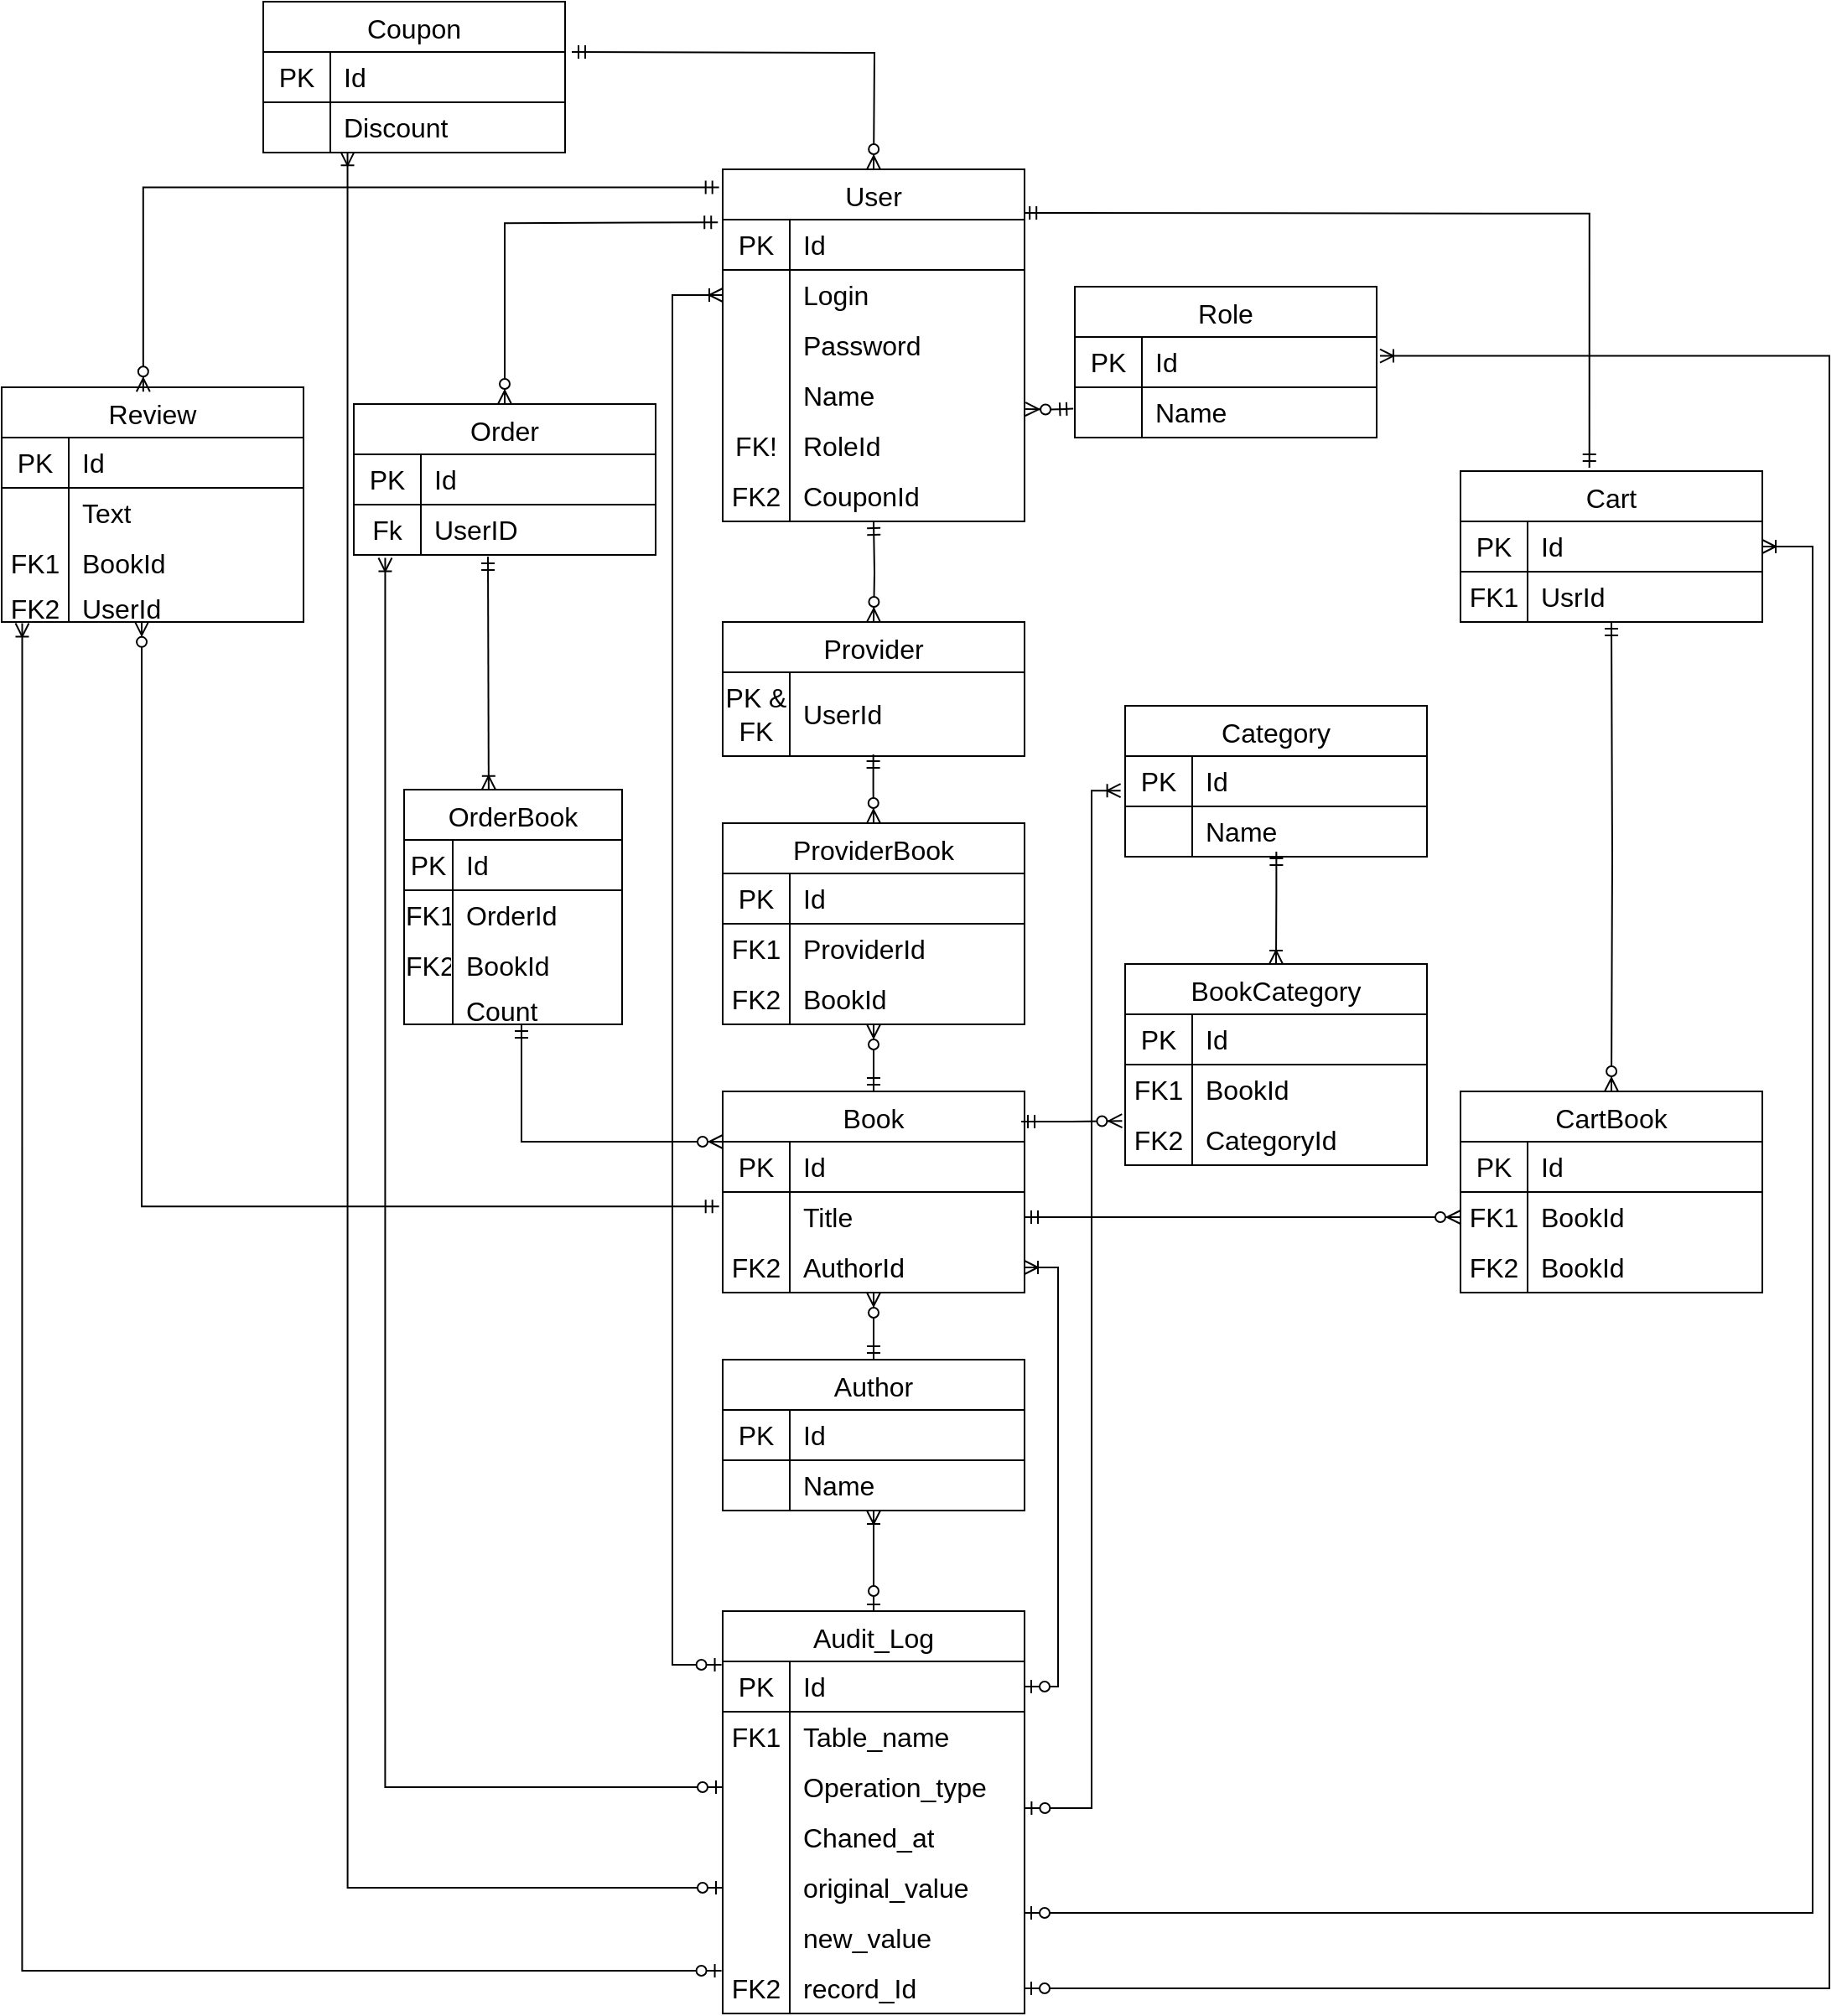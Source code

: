 <mxfile version="25.0.3">
  <diagram id="C5RBs43oDa-KdzZeNtuy" name="Page-1">
    <mxGraphModel dx="1969" dy="-1430" grid="1" gridSize="10" guides="1" tooltips="1" connect="1" arrows="1" fold="1" page="1" pageScale="1" pageWidth="827" pageHeight="1169" math="0" shadow="0">
      <root>
        <mxCell id="WIyWlLk6GJQsqaUBKTNV-0" />
        <mxCell id="WIyWlLk6GJQsqaUBKTNV-1" parent="WIyWlLk6GJQsqaUBKTNV-0" />
        <mxCell id="I-qm4AyR8ybbDZ0qncJL-720" value="" style="fontSize=12;html=1;endArrow=ERzeroToMany;startArrow=ERmandOne;rounded=0;exitX=1;exitY=0.5;exitDx=0;exitDy=0;edgeStyle=orthogonalEdgeStyle;entryX=0.5;entryY=0;entryDx=0;entryDy=0;" edge="1" parent="WIyWlLk6GJQsqaUBKTNV-1">
          <mxGeometry width="100" height="100" relative="1" as="geometry">
            <mxPoint x="560" y="2440" as="sourcePoint" />
            <mxPoint x="740" y="2510" as="targetPoint" />
          </mxGeometry>
        </mxCell>
        <mxCell id="I-qm4AyR8ybbDZ0qncJL-721" value="Provider" style="shape=table;startSize=30;container=1;collapsible=0;childLayout=tableLayout;fixedRows=1;rowLines=0;fontStyle=0;strokeColor=default;fontSize=16;" vertex="1" parent="WIyWlLk6GJQsqaUBKTNV-1">
          <mxGeometry x="650" y="2780" width="180" height="80" as="geometry" />
        </mxCell>
        <mxCell id="I-qm4AyR8ybbDZ0qncJL-722" value="" style="shape=tableRow;horizontal=0;startSize=0;swimlaneHead=0;swimlaneBody=0;top=0;left=0;bottom=1;right=0;collapsible=0;dropTarget=0;fillColor=none;points=[[0,0.5],[1,0.5]];portConstraint=eastwest;strokeColor=inherit;fontSize=16;" vertex="1" parent="I-qm4AyR8ybbDZ0qncJL-721">
          <mxGeometry y="30" width="180" height="50" as="geometry" />
        </mxCell>
        <mxCell id="I-qm4AyR8ybbDZ0qncJL-723" value="PK &amp;amp; FK" style="shape=partialRectangle;html=1;whiteSpace=wrap;connectable=0;fillColor=none;top=0;left=0;bottom=0;right=0;overflow=hidden;pointerEvents=1;strokeColor=inherit;fontSize=16;" vertex="1" parent="I-qm4AyR8ybbDZ0qncJL-722">
          <mxGeometry width="40" height="50" as="geometry">
            <mxRectangle width="40" height="50" as="alternateBounds" />
          </mxGeometry>
        </mxCell>
        <mxCell id="I-qm4AyR8ybbDZ0qncJL-724" value="UserId" style="shape=partialRectangle;html=1;whiteSpace=wrap;connectable=0;fillColor=none;top=0;left=0;bottom=0;right=0;align=left;spacingLeft=6;overflow=hidden;strokeColor=inherit;fontSize=16;" vertex="1" parent="I-qm4AyR8ybbDZ0qncJL-722">
          <mxGeometry x="40" width="140" height="50" as="geometry">
            <mxRectangle width="140" height="50" as="alternateBounds" />
          </mxGeometry>
        </mxCell>
        <mxCell id="I-qm4AyR8ybbDZ0qncJL-725" value="" style="fontSize=12;html=1;endArrow=ERzeroToMany;startArrow=ERmandOne;rounded=0;entryX=0.5;entryY=0;entryDx=0;entryDy=0;edgeStyle=orthogonalEdgeStyle;" edge="1" parent="WIyWlLk6GJQsqaUBKTNV-1" target="I-qm4AyR8ybbDZ0qncJL-721">
          <mxGeometry width="100" height="100" relative="1" as="geometry">
            <mxPoint x="740" y="2720" as="sourcePoint" />
            <mxPoint x="890" y="1850" as="targetPoint" />
          </mxGeometry>
        </mxCell>
        <mxCell id="I-qm4AyR8ybbDZ0qncJL-726" value="ProviderBook" style="shape=table;startSize=30;container=1;collapsible=0;childLayout=tableLayout;fixedRows=1;rowLines=0;fontStyle=0;strokeColor=default;fontSize=16;" vertex="1" parent="WIyWlLk6GJQsqaUBKTNV-1">
          <mxGeometry x="650" y="2900" width="180" height="120" as="geometry" />
        </mxCell>
        <mxCell id="I-qm4AyR8ybbDZ0qncJL-727" value="" style="shape=tableRow;horizontal=0;startSize=0;swimlaneHead=0;swimlaneBody=0;top=0;left=0;bottom=1;right=0;collapsible=0;dropTarget=0;fillColor=none;points=[[0,0.5],[1,0.5]];portConstraint=eastwest;strokeColor=inherit;fontSize=16;" vertex="1" parent="I-qm4AyR8ybbDZ0qncJL-726">
          <mxGeometry y="30" width="180" height="30" as="geometry" />
        </mxCell>
        <mxCell id="I-qm4AyR8ybbDZ0qncJL-728" value="PK" style="shape=partialRectangle;html=1;whiteSpace=wrap;connectable=0;fillColor=none;top=0;left=0;bottom=0;right=0;overflow=hidden;pointerEvents=1;strokeColor=inherit;fontSize=16;" vertex="1" parent="I-qm4AyR8ybbDZ0qncJL-727">
          <mxGeometry width="40" height="30" as="geometry">
            <mxRectangle width="40" height="30" as="alternateBounds" />
          </mxGeometry>
        </mxCell>
        <mxCell id="I-qm4AyR8ybbDZ0qncJL-729" value="Id" style="shape=partialRectangle;html=1;whiteSpace=wrap;connectable=0;fillColor=none;top=0;left=0;bottom=0;right=0;align=left;spacingLeft=6;overflow=hidden;strokeColor=inherit;fontSize=16;" vertex="1" parent="I-qm4AyR8ybbDZ0qncJL-727">
          <mxGeometry x="40" width="140" height="30" as="geometry">
            <mxRectangle width="140" height="30" as="alternateBounds" />
          </mxGeometry>
        </mxCell>
        <mxCell id="I-qm4AyR8ybbDZ0qncJL-730" value="" style="shape=tableRow;horizontal=0;startSize=0;swimlaneHead=0;swimlaneBody=0;top=0;left=0;bottom=0;right=0;collapsible=0;dropTarget=0;fillColor=none;points=[[0,0.5],[1,0.5]];portConstraint=eastwest;strokeColor=inherit;fontSize=16;" vertex="1" parent="I-qm4AyR8ybbDZ0qncJL-726">
          <mxGeometry y="60" width="180" height="30" as="geometry" />
        </mxCell>
        <mxCell id="I-qm4AyR8ybbDZ0qncJL-731" value="FK1" style="shape=partialRectangle;html=1;whiteSpace=wrap;connectable=0;fillColor=none;top=0;left=0;bottom=0;right=0;overflow=hidden;strokeColor=inherit;fontSize=16;" vertex="1" parent="I-qm4AyR8ybbDZ0qncJL-730">
          <mxGeometry width="40" height="30" as="geometry">
            <mxRectangle width="40" height="30" as="alternateBounds" />
          </mxGeometry>
        </mxCell>
        <mxCell id="I-qm4AyR8ybbDZ0qncJL-732" value="ProviderId" style="shape=partialRectangle;html=1;whiteSpace=wrap;connectable=0;fillColor=none;top=0;left=0;bottom=0;right=0;align=left;spacingLeft=6;overflow=hidden;strokeColor=inherit;fontSize=16;" vertex="1" parent="I-qm4AyR8ybbDZ0qncJL-730">
          <mxGeometry x="40" width="140" height="30" as="geometry">
            <mxRectangle width="140" height="30" as="alternateBounds" />
          </mxGeometry>
        </mxCell>
        <mxCell id="I-qm4AyR8ybbDZ0qncJL-733" value="" style="shape=tableRow;horizontal=0;startSize=0;swimlaneHead=0;swimlaneBody=0;top=0;left=0;bottom=0;right=0;collapsible=0;dropTarget=0;fillColor=none;points=[[0,0.5],[1,0.5]];portConstraint=eastwest;strokeColor=inherit;fontSize=16;" vertex="1" parent="I-qm4AyR8ybbDZ0qncJL-726">
          <mxGeometry y="90" width="180" height="30" as="geometry" />
        </mxCell>
        <mxCell id="I-qm4AyR8ybbDZ0qncJL-734" value="FK2" style="shape=partialRectangle;html=1;whiteSpace=wrap;connectable=0;fillColor=none;top=0;left=0;bottom=0;right=0;overflow=hidden;strokeColor=inherit;fontSize=16;" vertex="1" parent="I-qm4AyR8ybbDZ0qncJL-733">
          <mxGeometry width="40" height="30" as="geometry">
            <mxRectangle width="40" height="30" as="alternateBounds" />
          </mxGeometry>
        </mxCell>
        <mxCell id="I-qm4AyR8ybbDZ0qncJL-735" value="BookId" style="shape=partialRectangle;html=1;whiteSpace=wrap;connectable=0;fillColor=none;top=0;left=0;bottom=0;right=0;align=left;spacingLeft=6;overflow=hidden;strokeColor=inherit;fontSize=16;" vertex="1" parent="I-qm4AyR8ybbDZ0qncJL-733">
          <mxGeometry x="40" width="140" height="30" as="geometry">
            <mxRectangle width="140" height="30" as="alternateBounds" />
          </mxGeometry>
        </mxCell>
        <mxCell id="I-qm4AyR8ybbDZ0qncJL-736" value="" style="fontSize=12;html=1;endArrow=ERzeroToMany;startArrow=ERmandOne;rounded=0;entryX=0.5;entryY=0;entryDx=0;entryDy=0;exitX=0.499;exitY=0.981;exitDx=0;exitDy=0;edgeStyle=orthogonalEdgeStyle;exitPerimeter=0;" edge="1" parent="WIyWlLk6GJQsqaUBKTNV-1" source="I-qm4AyR8ybbDZ0qncJL-722" target="I-qm4AyR8ybbDZ0qncJL-726">
          <mxGeometry width="100" height="100" relative="1" as="geometry">
            <mxPoint x="880" y="1770" as="sourcePoint" />
            <mxPoint x="880" y="1840" as="targetPoint" />
          </mxGeometry>
        </mxCell>
        <mxCell id="I-qm4AyR8ybbDZ0qncJL-737" value="Book" style="shape=table;startSize=30;container=1;collapsible=0;childLayout=tableLayout;fixedRows=1;rowLines=0;fontStyle=0;strokeColor=default;fontSize=16;" vertex="1" parent="WIyWlLk6GJQsqaUBKTNV-1">
          <mxGeometry x="650" y="3060" width="180" height="120" as="geometry" />
        </mxCell>
        <mxCell id="I-qm4AyR8ybbDZ0qncJL-738" value="" style="shape=tableRow;horizontal=0;startSize=0;swimlaneHead=0;swimlaneBody=0;top=0;left=0;bottom=1;right=0;collapsible=0;dropTarget=0;fillColor=none;points=[[0,0.5],[1,0.5]];portConstraint=eastwest;strokeColor=inherit;fontSize=16;" vertex="1" parent="I-qm4AyR8ybbDZ0qncJL-737">
          <mxGeometry y="30" width="180" height="30" as="geometry" />
        </mxCell>
        <mxCell id="I-qm4AyR8ybbDZ0qncJL-739" value="PK" style="shape=partialRectangle;html=1;whiteSpace=wrap;connectable=0;fillColor=none;top=0;left=0;bottom=0;right=0;overflow=hidden;pointerEvents=1;strokeColor=inherit;fontSize=16;" vertex="1" parent="I-qm4AyR8ybbDZ0qncJL-738">
          <mxGeometry width="40" height="30" as="geometry">
            <mxRectangle width="40" height="30" as="alternateBounds" />
          </mxGeometry>
        </mxCell>
        <mxCell id="I-qm4AyR8ybbDZ0qncJL-740" value="Id" style="shape=partialRectangle;html=1;whiteSpace=wrap;connectable=0;fillColor=none;top=0;left=0;bottom=0;right=0;align=left;spacingLeft=6;overflow=hidden;strokeColor=inherit;fontSize=16;" vertex="1" parent="I-qm4AyR8ybbDZ0qncJL-738">
          <mxGeometry x="40" width="140" height="30" as="geometry">
            <mxRectangle width="140" height="30" as="alternateBounds" />
          </mxGeometry>
        </mxCell>
        <mxCell id="I-qm4AyR8ybbDZ0qncJL-741" value="" style="shape=tableRow;horizontal=0;startSize=0;swimlaneHead=0;swimlaneBody=0;top=0;left=0;bottom=0;right=0;collapsible=0;dropTarget=0;fillColor=none;points=[[0,0.5],[1,0.5]];portConstraint=eastwest;strokeColor=inherit;fontSize=16;" vertex="1" parent="I-qm4AyR8ybbDZ0qncJL-737">
          <mxGeometry y="60" width="180" height="30" as="geometry" />
        </mxCell>
        <mxCell id="I-qm4AyR8ybbDZ0qncJL-742" value="" style="shape=partialRectangle;html=1;whiteSpace=wrap;connectable=0;fillColor=none;top=0;left=0;bottom=0;right=0;overflow=hidden;strokeColor=inherit;fontSize=16;" vertex="1" parent="I-qm4AyR8ybbDZ0qncJL-741">
          <mxGeometry width="40" height="30" as="geometry">
            <mxRectangle width="40" height="30" as="alternateBounds" />
          </mxGeometry>
        </mxCell>
        <mxCell id="I-qm4AyR8ybbDZ0qncJL-743" value="Title" style="shape=partialRectangle;html=1;whiteSpace=wrap;connectable=0;fillColor=none;top=0;left=0;bottom=0;right=0;align=left;spacingLeft=6;overflow=hidden;strokeColor=inherit;fontSize=16;" vertex="1" parent="I-qm4AyR8ybbDZ0qncJL-741">
          <mxGeometry x="40" width="140" height="30" as="geometry">
            <mxRectangle width="140" height="30" as="alternateBounds" />
          </mxGeometry>
        </mxCell>
        <mxCell id="I-qm4AyR8ybbDZ0qncJL-744" value="" style="shape=tableRow;horizontal=0;startSize=0;swimlaneHead=0;swimlaneBody=0;top=0;left=0;bottom=0;right=0;collapsible=0;dropTarget=0;fillColor=none;points=[[0,0.5],[1,0.5]];portConstraint=eastwest;strokeColor=inherit;fontSize=16;" vertex="1" parent="I-qm4AyR8ybbDZ0qncJL-737">
          <mxGeometry y="90" width="180" height="30" as="geometry" />
        </mxCell>
        <mxCell id="I-qm4AyR8ybbDZ0qncJL-745" value="FK2" style="shape=partialRectangle;html=1;whiteSpace=wrap;connectable=0;fillColor=none;top=0;left=0;bottom=0;right=0;overflow=hidden;strokeColor=inherit;fontSize=16;" vertex="1" parent="I-qm4AyR8ybbDZ0qncJL-744">
          <mxGeometry width="40" height="30" as="geometry">
            <mxRectangle width="40" height="30" as="alternateBounds" />
          </mxGeometry>
        </mxCell>
        <mxCell id="I-qm4AyR8ybbDZ0qncJL-746" value="AuthorId" style="shape=partialRectangle;html=1;whiteSpace=wrap;connectable=0;fillColor=none;top=0;left=0;bottom=0;right=0;align=left;spacingLeft=6;overflow=hidden;strokeColor=inherit;fontSize=16;" vertex="1" parent="I-qm4AyR8ybbDZ0qncJL-744">
          <mxGeometry x="40" width="140" height="30" as="geometry">
            <mxRectangle width="140" height="30" as="alternateBounds" />
          </mxGeometry>
        </mxCell>
        <mxCell id="I-qm4AyR8ybbDZ0qncJL-747" value="" style="fontSize=12;html=1;endArrow=ERzeroToMany;startArrow=ERmandOne;rounded=0;exitX=0.5;exitY=0;exitDx=0;exitDy=0;edgeStyle=orthogonalEdgeStyle;" edge="1" parent="WIyWlLk6GJQsqaUBKTNV-1" source="I-qm4AyR8ybbDZ0qncJL-737">
          <mxGeometry width="100" height="100" relative="1" as="geometry">
            <mxPoint x="880" y="2080" as="sourcePoint" />
            <mxPoint x="740" y="3020" as="targetPoint" />
          </mxGeometry>
        </mxCell>
        <mxCell id="I-qm4AyR8ybbDZ0qncJL-748" value="Author" style="shape=table;startSize=30;container=1;collapsible=0;childLayout=tableLayout;fixedRows=1;rowLines=0;fontStyle=0;strokeColor=default;fontSize=16;" vertex="1" parent="WIyWlLk6GJQsqaUBKTNV-1">
          <mxGeometry x="650" y="3220" width="180" height="90" as="geometry" />
        </mxCell>
        <mxCell id="I-qm4AyR8ybbDZ0qncJL-749" value="" style="shape=tableRow;horizontal=0;startSize=0;swimlaneHead=0;swimlaneBody=0;top=0;left=0;bottom=1;right=0;collapsible=0;dropTarget=0;fillColor=none;points=[[0,0.5],[1,0.5]];portConstraint=eastwest;strokeColor=inherit;fontSize=16;" vertex="1" parent="I-qm4AyR8ybbDZ0qncJL-748">
          <mxGeometry y="30" width="180" height="30" as="geometry" />
        </mxCell>
        <mxCell id="I-qm4AyR8ybbDZ0qncJL-750" value="PK" style="shape=partialRectangle;html=1;whiteSpace=wrap;connectable=0;fillColor=none;top=0;left=0;bottom=0;right=0;overflow=hidden;pointerEvents=1;strokeColor=inherit;fontSize=16;" vertex="1" parent="I-qm4AyR8ybbDZ0qncJL-749">
          <mxGeometry width="40" height="30" as="geometry">
            <mxRectangle width="40" height="30" as="alternateBounds" />
          </mxGeometry>
        </mxCell>
        <mxCell id="I-qm4AyR8ybbDZ0qncJL-751" value="Id" style="shape=partialRectangle;html=1;whiteSpace=wrap;connectable=0;fillColor=none;top=0;left=0;bottom=0;right=0;align=left;spacingLeft=6;overflow=hidden;strokeColor=inherit;fontSize=16;" vertex="1" parent="I-qm4AyR8ybbDZ0qncJL-749">
          <mxGeometry x="40" width="140" height="30" as="geometry">
            <mxRectangle width="140" height="30" as="alternateBounds" />
          </mxGeometry>
        </mxCell>
        <mxCell id="I-qm4AyR8ybbDZ0qncJL-752" value="" style="shape=tableRow;horizontal=0;startSize=0;swimlaneHead=0;swimlaneBody=0;top=0;left=0;bottom=0;right=0;collapsible=0;dropTarget=0;fillColor=none;points=[[0,0.5],[1,0.5]];portConstraint=eastwest;strokeColor=inherit;fontSize=16;" vertex="1" parent="I-qm4AyR8ybbDZ0qncJL-748">
          <mxGeometry y="60" width="180" height="30" as="geometry" />
        </mxCell>
        <mxCell id="I-qm4AyR8ybbDZ0qncJL-753" value="" style="shape=partialRectangle;html=1;whiteSpace=wrap;connectable=0;fillColor=none;top=0;left=0;bottom=0;right=0;overflow=hidden;strokeColor=inherit;fontSize=16;" vertex="1" parent="I-qm4AyR8ybbDZ0qncJL-752">
          <mxGeometry width="40" height="30" as="geometry">
            <mxRectangle width="40" height="30" as="alternateBounds" />
          </mxGeometry>
        </mxCell>
        <mxCell id="I-qm4AyR8ybbDZ0qncJL-754" value="Name" style="shape=partialRectangle;html=1;whiteSpace=wrap;connectable=0;fillColor=none;top=0;left=0;bottom=0;right=0;align=left;spacingLeft=6;overflow=hidden;strokeColor=inherit;fontSize=16;" vertex="1" parent="I-qm4AyR8ybbDZ0qncJL-752">
          <mxGeometry x="40" width="140" height="30" as="geometry">
            <mxRectangle width="140" height="30" as="alternateBounds" />
          </mxGeometry>
        </mxCell>
        <mxCell id="I-qm4AyR8ybbDZ0qncJL-755" value="" style="fontSize=12;html=1;endArrow=ERzeroToMany;startArrow=ERmandOne;rounded=0;exitX=0.5;exitY=0;exitDx=0;exitDy=0;edgeStyle=orthogonalEdgeStyle;" edge="1" parent="WIyWlLk6GJQsqaUBKTNV-1" source="I-qm4AyR8ybbDZ0qncJL-748">
          <mxGeometry width="100" height="100" relative="1" as="geometry">
            <mxPoint x="880" y="2080" as="sourcePoint" />
            <mxPoint x="740" y="3180" as="targetPoint" />
          </mxGeometry>
        </mxCell>
        <mxCell id="I-qm4AyR8ybbDZ0qncJL-756" value="Audit_Log" style="shape=table;startSize=30;container=1;collapsible=0;childLayout=tableLayout;fixedRows=1;rowLines=0;fontStyle=0;strokeColor=default;fontSize=16;" vertex="1" parent="WIyWlLk6GJQsqaUBKTNV-1">
          <mxGeometry x="650" y="3370" width="180" height="240" as="geometry" />
        </mxCell>
        <mxCell id="I-qm4AyR8ybbDZ0qncJL-757" value="" style="shape=tableRow;horizontal=0;startSize=0;swimlaneHead=0;swimlaneBody=0;top=0;left=0;bottom=1;right=0;collapsible=0;dropTarget=0;fillColor=none;points=[[0,0.5],[1,0.5]];portConstraint=eastwest;strokeColor=inherit;fontSize=16;" vertex="1" parent="I-qm4AyR8ybbDZ0qncJL-756">
          <mxGeometry y="30" width="180" height="30" as="geometry" />
        </mxCell>
        <mxCell id="I-qm4AyR8ybbDZ0qncJL-758" value="PK" style="shape=partialRectangle;html=1;whiteSpace=wrap;connectable=0;fillColor=none;top=0;left=0;bottom=0;right=0;overflow=hidden;pointerEvents=1;strokeColor=inherit;fontSize=16;" vertex="1" parent="I-qm4AyR8ybbDZ0qncJL-757">
          <mxGeometry width="40" height="30" as="geometry">
            <mxRectangle width="40" height="30" as="alternateBounds" />
          </mxGeometry>
        </mxCell>
        <mxCell id="I-qm4AyR8ybbDZ0qncJL-759" value="Id" style="shape=partialRectangle;html=1;whiteSpace=wrap;connectable=0;fillColor=none;top=0;left=0;bottom=0;right=0;align=left;spacingLeft=6;overflow=hidden;strokeColor=inherit;fontSize=16;" vertex="1" parent="I-qm4AyR8ybbDZ0qncJL-757">
          <mxGeometry x="40" width="140" height="30" as="geometry">
            <mxRectangle width="140" height="30" as="alternateBounds" />
          </mxGeometry>
        </mxCell>
        <mxCell id="I-qm4AyR8ybbDZ0qncJL-760" value="" style="shape=tableRow;horizontal=0;startSize=0;swimlaneHead=0;swimlaneBody=0;top=0;left=0;bottom=0;right=0;collapsible=0;dropTarget=0;fillColor=none;points=[[0,0.5],[1,0.5]];portConstraint=eastwest;strokeColor=inherit;fontSize=16;" vertex="1" parent="I-qm4AyR8ybbDZ0qncJL-756">
          <mxGeometry y="60" width="180" height="30" as="geometry" />
        </mxCell>
        <mxCell id="I-qm4AyR8ybbDZ0qncJL-761" value="FK1" style="shape=partialRectangle;html=1;whiteSpace=wrap;connectable=0;fillColor=none;top=0;left=0;bottom=0;right=0;overflow=hidden;strokeColor=inherit;fontSize=16;" vertex="1" parent="I-qm4AyR8ybbDZ0qncJL-760">
          <mxGeometry width="40" height="30" as="geometry">
            <mxRectangle width="40" height="30" as="alternateBounds" />
          </mxGeometry>
        </mxCell>
        <mxCell id="I-qm4AyR8ybbDZ0qncJL-762" value="Table_name" style="shape=partialRectangle;html=1;whiteSpace=wrap;connectable=0;fillColor=none;top=0;left=0;bottom=0;right=0;align=left;spacingLeft=6;overflow=hidden;strokeColor=inherit;fontSize=16;" vertex="1" parent="I-qm4AyR8ybbDZ0qncJL-760">
          <mxGeometry x="40" width="140" height="30" as="geometry">
            <mxRectangle width="140" height="30" as="alternateBounds" />
          </mxGeometry>
        </mxCell>
        <mxCell id="I-qm4AyR8ybbDZ0qncJL-763" value="" style="shape=tableRow;horizontal=0;startSize=0;swimlaneHead=0;swimlaneBody=0;top=0;left=0;bottom=0;right=0;collapsible=0;dropTarget=0;fillColor=none;points=[[0,0.5],[1,0.5]];portConstraint=eastwest;strokeColor=inherit;fontSize=16;" vertex="1" parent="I-qm4AyR8ybbDZ0qncJL-756">
          <mxGeometry y="90" width="180" height="30" as="geometry" />
        </mxCell>
        <mxCell id="I-qm4AyR8ybbDZ0qncJL-764" value="" style="shape=partialRectangle;html=1;whiteSpace=wrap;connectable=0;fillColor=none;top=0;left=0;bottom=0;right=0;overflow=hidden;strokeColor=inherit;fontSize=16;" vertex="1" parent="I-qm4AyR8ybbDZ0qncJL-763">
          <mxGeometry width="40" height="30" as="geometry">
            <mxRectangle width="40" height="30" as="alternateBounds" />
          </mxGeometry>
        </mxCell>
        <mxCell id="I-qm4AyR8ybbDZ0qncJL-765" value="Operation_type" style="shape=partialRectangle;html=1;whiteSpace=wrap;connectable=0;fillColor=none;top=0;left=0;bottom=0;right=0;align=left;spacingLeft=6;overflow=hidden;strokeColor=inherit;fontSize=16;" vertex="1" parent="I-qm4AyR8ybbDZ0qncJL-763">
          <mxGeometry x="40" width="140" height="30" as="geometry">
            <mxRectangle width="140" height="30" as="alternateBounds" />
          </mxGeometry>
        </mxCell>
        <mxCell id="I-qm4AyR8ybbDZ0qncJL-766" value="" style="shape=tableRow;horizontal=0;startSize=0;swimlaneHead=0;swimlaneBody=0;top=0;left=0;bottom=0;right=0;collapsible=0;dropTarget=0;fillColor=none;points=[[0,0.5],[1,0.5]];portConstraint=eastwest;strokeColor=inherit;fontSize=16;" vertex="1" parent="I-qm4AyR8ybbDZ0qncJL-756">
          <mxGeometry y="120" width="180" height="30" as="geometry" />
        </mxCell>
        <mxCell id="I-qm4AyR8ybbDZ0qncJL-767" value="" style="shape=partialRectangle;html=1;whiteSpace=wrap;connectable=0;fillColor=none;top=0;left=0;bottom=0;right=0;overflow=hidden;strokeColor=inherit;fontSize=16;" vertex="1" parent="I-qm4AyR8ybbDZ0qncJL-766">
          <mxGeometry width="40" height="30" as="geometry">
            <mxRectangle width="40" height="30" as="alternateBounds" />
          </mxGeometry>
        </mxCell>
        <mxCell id="I-qm4AyR8ybbDZ0qncJL-768" value="Chaned_at" style="shape=partialRectangle;html=1;whiteSpace=wrap;connectable=0;fillColor=none;top=0;left=0;bottom=0;right=0;align=left;spacingLeft=6;overflow=hidden;strokeColor=inherit;fontSize=16;" vertex="1" parent="I-qm4AyR8ybbDZ0qncJL-766">
          <mxGeometry x="40" width="140" height="30" as="geometry">
            <mxRectangle width="140" height="30" as="alternateBounds" />
          </mxGeometry>
        </mxCell>
        <mxCell id="I-qm4AyR8ybbDZ0qncJL-769" value="" style="shape=tableRow;horizontal=0;startSize=0;swimlaneHead=0;swimlaneBody=0;top=0;left=0;bottom=0;right=0;collapsible=0;dropTarget=0;fillColor=none;points=[[0,0.5],[1,0.5]];portConstraint=eastwest;strokeColor=inherit;fontSize=16;" vertex="1" parent="I-qm4AyR8ybbDZ0qncJL-756">
          <mxGeometry y="150" width="180" height="30" as="geometry" />
        </mxCell>
        <mxCell id="I-qm4AyR8ybbDZ0qncJL-770" value="" style="shape=partialRectangle;html=1;whiteSpace=wrap;connectable=0;fillColor=none;top=0;left=0;bottom=0;right=0;overflow=hidden;strokeColor=inherit;fontSize=16;" vertex="1" parent="I-qm4AyR8ybbDZ0qncJL-769">
          <mxGeometry width="40" height="30" as="geometry">
            <mxRectangle width="40" height="30" as="alternateBounds" />
          </mxGeometry>
        </mxCell>
        <mxCell id="I-qm4AyR8ybbDZ0qncJL-771" value="original_value" style="shape=partialRectangle;html=1;whiteSpace=wrap;connectable=0;fillColor=none;top=0;left=0;bottom=0;right=0;align=left;spacingLeft=6;overflow=hidden;strokeColor=inherit;fontSize=16;" vertex="1" parent="I-qm4AyR8ybbDZ0qncJL-769">
          <mxGeometry x="40" width="140" height="30" as="geometry">
            <mxRectangle width="140" height="30" as="alternateBounds" />
          </mxGeometry>
        </mxCell>
        <mxCell id="I-qm4AyR8ybbDZ0qncJL-772" value="" style="shape=tableRow;horizontal=0;startSize=0;swimlaneHead=0;swimlaneBody=0;top=0;left=0;bottom=0;right=0;collapsible=0;dropTarget=0;fillColor=none;points=[[0,0.5],[1,0.5]];portConstraint=eastwest;strokeColor=inherit;fontSize=16;" vertex="1" parent="I-qm4AyR8ybbDZ0qncJL-756">
          <mxGeometry y="180" width="180" height="30" as="geometry" />
        </mxCell>
        <mxCell id="I-qm4AyR8ybbDZ0qncJL-773" value="" style="shape=partialRectangle;html=1;whiteSpace=wrap;connectable=0;fillColor=none;top=0;left=0;bottom=0;right=0;overflow=hidden;strokeColor=inherit;fontSize=16;" vertex="1" parent="I-qm4AyR8ybbDZ0qncJL-772">
          <mxGeometry width="40" height="30" as="geometry">
            <mxRectangle width="40" height="30" as="alternateBounds" />
          </mxGeometry>
        </mxCell>
        <mxCell id="I-qm4AyR8ybbDZ0qncJL-774" value="new_value" style="shape=partialRectangle;html=1;whiteSpace=wrap;connectable=0;fillColor=none;top=0;left=0;bottom=0;right=0;align=left;spacingLeft=6;overflow=hidden;strokeColor=inherit;fontSize=16;" vertex="1" parent="I-qm4AyR8ybbDZ0qncJL-772">
          <mxGeometry x="40" width="140" height="30" as="geometry">
            <mxRectangle width="140" height="30" as="alternateBounds" />
          </mxGeometry>
        </mxCell>
        <mxCell id="I-qm4AyR8ybbDZ0qncJL-775" value="" style="shape=tableRow;horizontal=0;startSize=0;swimlaneHead=0;swimlaneBody=0;top=0;left=0;bottom=0;right=0;collapsible=0;dropTarget=0;fillColor=none;points=[[0,0.5],[1,0.5]];portConstraint=eastwest;strokeColor=inherit;fontSize=16;" vertex="1" parent="I-qm4AyR8ybbDZ0qncJL-756">
          <mxGeometry y="210" width="180" height="30" as="geometry" />
        </mxCell>
        <mxCell id="I-qm4AyR8ybbDZ0qncJL-776" value="FK2" style="shape=partialRectangle;html=1;whiteSpace=wrap;connectable=0;fillColor=none;top=0;left=0;bottom=0;right=0;overflow=hidden;strokeColor=inherit;fontSize=16;" vertex="1" parent="I-qm4AyR8ybbDZ0qncJL-775">
          <mxGeometry width="40" height="30" as="geometry">
            <mxRectangle width="40" height="30" as="alternateBounds" />
          </mxGeometry>
        </mxCell>
        <mxCell id="I-qm4AyR8ybbDZ0qncJL-777" value="record_Id" style="shape=partialRectangle;html=1;whiteSpace=wrap;connectable=0;fillColor=none;top=0;left=0;bottom=0;right=0;align=left;spacingLeft=6;overflow=hidden;strokeColor=inherit;fontSize=16;" vertex="1" parent="I-qm4AyR8ybbDZ0qncJL-775">
          <mxGeometry x="40" width="140" height="30" as="geometry">
            <mxRectangle width="140" height="30" as="alternateBounds" />
          </mxGeometry>
        </mxCell>
        <mxCell id="I-qm4AyR8ybbDZ0qncJL-778" value="" style="fontSize=12;html=1;endArrow=ERzeroToMany;startArrow=ERmandOne;rounded=0;entryX=1.003;entryY=0.681;entryDx=0;entryDy=0;exitX=-0.005;exitY=1.093;exitDx=0;exitDy=0;edgeStyle=orthogonalEdgeStyle;exitPerimeter=0;entryPerimeter=0;" edge="1" parent="WIyWlLk6GJQsqaUBKTNV-1">
          <mxGeometry width="100" height="100" relative="1" as="geometry">
            <mxPoint x="859.1" y="2652.79" as="sourcePoint" />
            <mxPoint x="830.54" y="2653.01" as="targetPoint" />
          </mxGeometry>
        </mxCell>
        <mxCell id="I-qm4AyR8ybbDZ0qncJL-779" value="Cart" style="shape=table;startSize=30;container=1;collapsible=0;childLayout=tableLayout;fixedRows=1;rowLines=0;fontStyle=0;strokeColor=default;fontSize=16;" vertex="1" parent="WIyWlLk6GJQsqaUBKTNV-1">
          <mxGeometry x="1090" y="2690" width="180" height="90" as="geometry" />
        </mxCell>
        <mxCell id="I-qm4AyR8ybbDZ0qncJL-780" value="" style="shape=tableRow;horizontal=0;startSize=0;swimlaneHead=0;swimlaneBody=0;top=0;left=0;bottom=1;right=0;collapsible=0;dropTarget=0;fillColor=none;points=[[0,0.5],[1,0.5]];portConstraint=eastwest;strokeColor=inherit;fontSize=16;" vertex="1" parent="I-qm4AyR8ybbDZ0qncJL-779">
          <mxGeometry y="30" width="180" height="30" as="geometry" />
        </mxCell>
        <mxCell id="I-qm4AyR8ybbDZ0qncJL-781" value="PK" style="shape=partialRectangle;html=1;whiteSpace=wrap;connectable=0;fillColor=none;top=0;left=0;bottom=0;right=0;overflow=hidden;pointerEvents=1;strokeColor=inherit;fontSize=16;" vertex="1" parent="I-qm4AyR8ybbDZ0qncJL-780">
          <mxGeometry width="40" height="30" as="geometry">
            <mxRectangle width="40" height="30" as="alternateBounds" />
          </mxGeometry>
        </mxCell>
        <mxCell id="I-qm4AyR8ybbDZ0qncJL-782" value="Id" style="shape=partialRectangle;html=1;whiteSpace=wrap;connectable=0;fillColor=none;top=0;left=0;bottom=0;right=0;align=left;spacingLeft=6;overflow=hidden;strokeColor=inherit;fontSize=16;" vertex="1" parent="I-qm4AyR8ybbDZ0qncJL-780">
          <mxGeometry x="40" width="140" height="30" as="geometry">
            <mxRectangle width="140" height="30" as="alternateBounds" />
          </mxGeometry>
        </mxCell>
        <mxCell id="I-qm4AyR8ybbDZ0qncJL-783" value="" style="shape=tableRow;horizontal=0;startSize=0;swimlaneHead=0;swimlaneBody=0;top=0;left=0;bottom=0;right=0;collapsible=0;dropTarget=0;fillColor=none;points=[[0,0.5],[1,0.5]];portConstraint=eastwest;strokeColor=inherit;fontSize=16;" vertex="1" parent="I-qm4AyR8ybbDZ0qncJL-779">
          <mxGeometry y="60" width="180" height="30" as="geometry" />
        </mxCell>
        <mxCell id="I-qm4AyR8ybbDZ0qncJL-784" value="FK1" style="shape=partialRectangle;html=1;whiteSpace=wrap;connectable=0;fillColor=none;top=0;left=0;bottom=0;right=0;overflow=hidden;strokeColor=inherit;fontSize=16;" vertex="1" parent="I-qm4AyR8ybbDZ0qncJL-783">
          <mxGeometry width="40" height="30" as="geometry">
            <mxRectangle width="40" height="30" as="alternateBounds" />
          </mxGeometry>
        </mxCell>
        <mxCell id="I-qm4AyR8ybbDZ0qncJL-785" value="UsrId" style="shape=partialRectangle;html=1;whiteSpace=wrap;connectable=0;fillColor=none;top=0;left=0;bottom=0;right=0;align=left;spacingLeft=6;overflow=hidden;strokeColor=inherit;fontSize=16;" vertex="1" parent="I-qm4AyR8ybbDZ0qncJL-783">
          <mxGeometry x="40" width="140" height="30" as="geometry">
            <mxRectangle width="140" height="30" as="alternateBounds" />
          </mxGeometry>
        </mxCell>
        <mxCell id="I-qm4AyR8ybbDZ0qncJL-786" value="" style="edgeStyle=orthogonalEdgeStyle;fontSize=12;html=1;endArrow=ERmandOne;startArrow=ERmandOne;rounded=0;entryX=0.427;entryY=-0.022;entryDx=0;entryDy=0;exitX=0.995;exitY=-0.135;exitDx=0;exitDy=0;exitPerimeter=0;entryPerimeter=0;" edge="1" parent="WIyWlLk6GJQsqaUBKTNV-1" target="I-qm4AyR8ybbDZ0qncJL-779">
          <mxGeometry width="100" height="100" relative="1" as="geometry">
            <mxPoint x="829.1" y="2535.95" as="sourcePoint" />
            <mxPoint x="1280" y="1740" as="targetPoint" />
          </mxGeometry>
        </mxCell>
        <mxCell id="I-qm4AyR8ybbDZ0qncJL-787" value="CartBook" style="shape=table;startSize=30;container=1;collapsible=0;childLayout=tableLayout;fixedRows=1;rowLines=0;fontStyle=0;strokeColor=default;fontSize=16;" vertex="1" parent="WIyWlLk6GJQsqaUBKTNV-1">
          <mxGeometry x="1090" y="3060" width="180" height="120" as="geometry" />
        </mxCell>
        <mxCell id="I-qm4AyR8ybbDZ0qncJL-788" value="" style="shape=tableRow;horizontal=0;startSize=0;swimlaneHead=0;swimlaneBody=0;top=0;left=0;bottom=1;right=0;collapsible=0;dropTarget=0;fillColor=none;points=[[0,0.5],[1,0.5]];portConstraint=eastwest;strokeColor=inherit;fontSize=16;" vertex="1" parent="I-qm4AyR8ybbDZ0qncJL-787">
          <mxGeometry y="30" width="180" height="30" as="geometry" />
        </mxCell>
        <mxCell id="I-qm4AyR8ybbDZ0qncJL-789" value="PK" style="shape=partialRectangle;html=1;whiteSpace=wrap;connectable=0;fillColor=none;top=0;left=0;bottom=0;right=0;overflow=hidden;pointerEvents=1;strokeColor=inherit;fontSize=16;" vertex="1" parent="I-qm4AyR8ybbDZ0qncJL-788">
          <mxGeometry width="40" height="30" as="geometry">
            <mxRectangle width="40" height="30" as="alternateBounds" />
          </mxGeometry>
        </mxCell>
        <mxCell id="I-qm4AyR8ybbDZ0qncJL-790" value="Id" style="shape=partialRectangle;html=1;whiteSpace=wrap;connectable=0;fillColor=none;top=0;left=0;bottom=0;right=0;align=left;spacingLeft=6;overflow=hidden;strokeColor=inherit;fontSize=16;" vertex="1" parent="I-qm4AyR8ybbDZ0qncJL-788">
          <mxGeometry x="40" width="140" height="30" as="geometry">
            <mxRectangle width="140" height="30" as="alternateBounds" />
          </mxGeometry>
        </mxCell>
        <mxCell id="I-qm4AyR8ybbDZ0qncJL-791" value="" style="shape=tableRow;horizontal=0;startSize=0;swimlaneHead=0;swimlaneBody=0;top=0;left=0;bottom=0;right=0;collapsible=0;dropTarget=0;fillColor=none;points=[[0,0.5],[1,0.5]];portConstraint=eastwest;strokeColor=inherit;fontSize=16;" vertex="1" parent="I-qm4AyR8ybbDZ0qncJL-787">
          <mxGeometry y="60" width="180" height="30" as="geometry" />
        </mxCell>
        <mxCell id="I-qm4AyR8ybbDZ0qncJL-792" value="FK1" style="shape=partialRectangle;html=1;whiteSpace=wrap;connectable=0;fillColor=none;top=0;left=0;bottom=0;right=0;overflow=hidden;strokeColor=inherit;fontSize=16;" vertex="1" parent="I-qm4AyR8ybbDZ0qncJL-791">
          <mxGeometry width="40" height="30" as="geometry">
            <mxRectangle width="40" height="30" as="alternateBounds" />
          </mxGeometry>
        </mxCell>
        <mxCell id="I-qm4AyR8ybbDZ0qncJL-793" value="BookId" style="shape=partialRectangle;html=1;whiteSpace=wrap;connectable=0;fillColor=none;top=0;left=0;bottom=0;right=0;align=left;spacingLeft=6;overflow=hidden;strokeColor=inherit;fontSize=16;" vertex="1" parent="I-qm4AyR8ybbDZ0qncJL-791">
          <mxGeometry x="40" width="140" height="30" as="geometry">
            <mxRectangle width="140" height="30" as="alternateBounds" />
          </mxGeometry>
        </mxCell>
        <mxCell id="I-qm4AyR8ybbDZ0qncJL-794" value="" style="shape=tableRow;horizontal=0;startSize=0;swimlaneHead=0;swimlaneBody=0;top=0;left=0;bottom=0;right=0;collapsible=0;dropTarget=0;fillColor=none;points=[[0,0.5],[1,0.5]];portConstraint=eastwest;strokeColor=inherit;fontSize=16;" vertex="1" parent="I-qm4AyR8ybbDZ0qncJL-787">
          <mxGeometry y="90" width="180" height="30" as="geometry" />
        </mxCell>
        <mxCell id="I-qm4AyR8ybbDZ0qncJL-795" value="FK2" style="shape=partialRectangle;html=1;whiteSpace=wrap;connectable=0;fillColor=none;top=0;left=0;bottom=0;right=0;overflow=hidden;strokeColor=inherit;fontSize=16;" vertex="1" parent="I-qm4AyR8ybbDZ0qncJL-794">
          <mxGeometry width="40" height="30" as="geometry">
            <mxRectangle width="40" height="30" as="alternateBounds" />
          </mxGeometry>
        </mxCell>
        <mxCell id="I-qm4AyR8ybbDZ0qncJL-796" value="BookId" style="shape=partialRectangle;html=1;whiteSpace=wrap;connectable=0;fillColor=none;top=0;left=0;bottom=0;right=0;align=left;spacingLeft=6;overflow=hidden;strokeColor=inherit;fontSize=16;" vertex="1" parent="I-qm4AyR8ybbDZ0qncJL-794">
          <mxGeometry x="40" width="140" height="30" as="geometry">
            <mxRectangle width="140" height="30" as="alternateBounds" />
          </mxGeometry>
        </mxCell>
        <mxCell id="I-qm4AyR8ybbDZ0qncJL-797" value="" style="edgeStyle=orthogonalEdgeStyle;fontSize=12;html=1;endArrow=ERzeroToMany;startArrow=ERmandOne;rounded=0;entryX=0.5;entryY=0;entryDx=0;entryDy=0;" edge="1" parent="WIyWlLk6GJQsqaUBKTNV-1" target="I-qm4AyR8ybbDZ0qncJL-787">
          <mxGeometry width="100" height="100" relative="1" as="geometry">
            <mxPoint x="1180" y="2780" as="sourcePoint" />
            <mxPoint x="1250" y="2096" as="targetPoint" />
          </mxGeometry>
        </mxCell>
        <mxCell id="I-qm4AyR8ybbDZ0qncJL-798" value="" style="fontSize=12;html=1;endArrow=ERzeroToMany;startArrow=ERmandOne;rounded=0;exitX=1;exitY=0.5;exitDx=0;exitDy=0;edgeStyle=elbowEdgeStyle;entryX=0;entryY=0.5;entryDx=0;entryDy=0;" edge="1" parent="WIyWlLk6GJQsqaUBKTNV-1" source="I-qm4AyR8ybbDZ0qncJL-741" target="I-qm4AyR8ybbDZ0qncJL-791">
          <mxGeometry width="100" height="100" relative="1" as="geometry">
            <mxPoint x="960" y="2162" as="sourcePoint" />
            <mxPoint x="1200" y="2162" as="targetPoint" />
          </mxGeometry>
        </mxCell>
        <mxCell id="I-qm4AyR8ybbDZ0qncJL-799" value="BookCategory" style="shape=table;startSize=30;container=1;collapsible=0;childLayout=tableLayout;fixedRows=1;rowLines=0;fontStyle=0;strokeColor=default;fontSize=16;" vertex="1" parent="WIyWlLk6GJQsqaUBKTNV-1">
          <mxGeometry x="890" y="2984" width="180" height="120" as="geometry" />
        </mxCell>
        <mxCell id="I-qm4AyR8ybbDZ0qncJL-800" value="" style="shape=tableRow;horizontal=0;startSize=0;swimlaneHead=0;swimlaneBody=0;top=0;left=0;bottom=1;right=0;collapsible=0;dropTarget=0;fillColor=none;points=[[0,0.5],[1,0.5]];portConstraint=eastwest;strokeColor=inherit;fontSize=16;" vertex="1" parent="I-qm4AyR8ybbDZ0qncJL-799">
          <mxGeometry y="30" width="180" height="30" as="geometry" />
        </mxCell>
        <mxCell id="I-qm4AyR8ybbDZ0qncJL-801" value="PK" style="shape=partialRectangle;html=1;whiteSpace=wrap;connectable=0;fillColor=none;top=0;left=0;bottom=0;right=0;overflow=hidden;pointerEvents=1;strokeColor=inherit;fontSize=16;" vertex="1" parent="I-qm4AyR8ybbDZ0qncJL-800">
          <mxGeometry width="40" height="30" as="geometry">
            <mxRectangle width="40" height="30" as="alternateBounds" />
          </mxGeometry>
        </mxCell>
        <mxCell id="I-qm4AyR8ybbDZ0qncJL-802" value="Id" style="shape=partialRectangle;html=1;whiteSpace=wrap;connectable=0;fillColor=none;top=0;left=0;bottom=0;right=0;align=left;spacingLeft=6;overflow=hidden;strokeColor=inherit;fontSize=16;" vertex="1" parent="I-qm4AyR8ybbDZ0qncJL-800">
          <mxGeometry x="40" width="140" height="30" as="geometry">
            <mxRectangle width="140" height="30" as="alternateBounds" />
          </mxGeometry>
        </mxCell>
        <mxCell id="I-qm4AyR8ybbDZ0qncJL-803" value="" style="shape=tableRow;horizontal=0;startSize=0;swimlaneHead=0;swimlaneBody=0;top=0;left=0;bottom=0;right=0;collapsible=0;dropTarget=0;fillColor=none;points=[[0,0.5],[1,0.5]];portConstraint=eastwest;strokeColor=inherit;fontSize=16;" vertex="1" parent="I-qm4AyR8ybbDZ0qncJL-799">
          <mxGeometry y="60" width="180" height="30" as="geometry" />
        </mxCell>
        <mxCell id="I-qm4AyR8ybbDZ0qncJL-804" value="FK1" style="shape=partialRectangle;html=1;whiteSpace=wrap;connectable=0;fillColor=none;top=0;left=0;bottom=0;right=0;overflow=hidden;strokeColor=inherit;fontSize=16;" vertex="1" parent="I-qm4AyR8ybbDZ0qncJL-803">
          <mxGeometry width="40" height="30" as="geometry">
            <mxRectangle width="40" height="30" as="alternateBounds" />
          </mxGeometry>
        </mxCell>
        <mxCell id="I-qm4AyR8ybbDZ0qncJL-805" value="BookId" style="shape=partialRectangle;html=1;whiteSpace=wrap;connectable=0;fillColor=none;top=0;left=0;bottom=0;right=0;align=left;spacingLeft=6;overflow=hidden;strokeColor=inherit;fontSize=16;" vertex="1" parent="I-qm4AyR8ybbDZ0qncJL-803">
          <mxGeometry x="40" width="140" height="30" as="geometry">
            <mxRectangle width="140" height="30" as="alternateBounds" />
          </mxGeometry>
        </mxCell>
        <mxCell id="I-qm4AyR8ybbDZ0qncJL-806" value="" style="shape=tableRow;horizontal=0;startSize=0;swimlaneHead=0;swimlaneBody=0;top=0;left=0;bottom=0;right=0;collapsible=0;dropTarget=0;fillColor=none;points=[[0,0.5],[1,0.5]];portConstraint=eastwest;strokeColor=inherit;fontSize=16;" vertex="1" parent="I-qm4AyR8ybbDZ0qncJL-799">
          <mxGeometry y="90" width="180" height="30" as="geometry" />
        </mxCell>
        <mxCell id="I-qm4AyR8ybbDZ0qncJL-807" value="FK2" style="shape=partialRectangle;html=1;whiteSpace=wrap;connectable=0;fillColor=none;top=0;left=0;bottom=0;right=0;overflow=hidden;strokeColor=inherit;fontSize=16;" vertex="1" parent="I-qm4AyR8ybbDZ0qncJL-806">
          <mxGeometry width="40" height="30" as="geometry">
            <mxRectangle width="40" height="30" as="alternateBounds" />
          </mxGeometry>
        </mxCell>
        <mxCell id="I-qm4AyR8ybbDZ0qncJL-808" value="CategoryId" style="shape=partialRectangle;html=1;whiteSpace=wrap;connectable=0;fillColor=none;top=0;left=0;bottom=0;right=0;align=left;spacingLeft=6;overflow=hidden;strokeColor=inherit;fontSize=16;" vertex="1" parent="I-qm4AyR8ybbDZ0qncJL-806">
          <mxGeometry x="40" width="140" height="30" as="geometry">
            <mxRectangle width="140" height="30" as="alternateBounds" />
          </mxGeometry>
        </mxCell>
        <mxCell id="I-qm4AyR8ybbDZ0qncJL-809" value="" style="fontSize=12;html=1;endArrow=ERzeroToMany;startArrow=ERmandOne;rounded=0;exitX=0.989;exitY=0.15;exitDx=0;exitDy=0;edgeStyle=elbowEdgeStyle;exitPerimeter=0;entryX=-0.01;entryY=0.12;entryDx=0;entryDy=0;entryPerimeter=0;" edge="1" parent="WIyWlLk6GJQsqaUBKTNV-1" source="I-qm4AyR8ybbDZ0qncJL-737" target="I-qm4AyR8ybbDZ0qncJL-806">
          <mxGeometry width="100" height="100" relative="1" as="geometry">
            <mxPoint x="960" y="2162" as="sourcePoint" />
            <mxPoint x="920" y="3078" as="targetPoint" />
          </mxGeometry>
        </mxCell>
        <mxCell id="I-qm4AyR8ybbDZ0qncJL-810" value="Category" style="shape=table;startSize=30;container=1;collapsible=0;childLayout=tableLayout;fixedRows=1;rowLines=0;fontStyle=0;strokeColor=default;fontSize=16;" vertex="1" parent="WIyWlLk6GJQsqaUBKTNV-1">
          <mxGeometry x="890" y="2830" width="180" height="90" as="geometry" />
        </mxCell>
        <mxCell id="I-qm4AyR8ybbDZ0qncJL-811" value="" style="shape=tableRow;horizontal=0;startSize=0;swimlaneHead=0;swimlaneBody=0;top=0;left=0;bottom=1;right=0;collapsible=0;dropTarget=0;fillColor=none;points=[[0,0.5],[1,0.5]];portConstraint=eastwest;strokeColor=inherit;fontSize=16;" vertex="1" parent="I-qm4AyR8ybbDZ0qncJL-810">
          <mxGeometry y="30" width="180" height="30" as="geometry" />
        </mxCell>
        <mxCell id="I-qm4AyR8ybbDZ0qncJL-812" value="PK" style="shape=partialRectangle;html=1;whiteSpace=wrap;connectable=0;fillColor=none;top=0;left=0;bottom=0;right=0;overflow=hidden;pointerEvents=1;strokeColor=inherit;fontSize=16;" vertex="1" parent="I-qm4AyR8ybbDZ0qncJL-811">
          <mxGeometry width="40" height="30" as="geometry">
            <mxRectangle width="40" height="30" as="alternateBounds" />
          </mxGeometry>
        </mxCell>
        <mxCell id="I-qm4AyR8ybbDZ0qncJL-813" value="Id" style="shape=partialRectangle;html=1;whiteSpace=wrap;connectable=0;fillColor=none;top=0;left=0;bottom=0;right=0;align=left;spacingLeft=6;overflow=hidden;strokeColor=inherit;fontSize=16;" vertex="1" parent="I-qm4AyR8ybbDZ0qncJL-811">
          <mxGeometry x="40" width="140" height="30" as="geometry">
            <mxRectangle width="140" height="30" as="alternateBounds" />
          </mxGeometry>
        </mxCell>
        <mxCell id="I-qm4AyR8ybbDZ0qncJL-814" value="" style="shape=tableRow;horizontal=0;startSize=0;swimlaneHead=0;swimlaneBody=0;top=0;left=0;bottom=0;right=0;collapsible=0;dropTarget=0;fillColor=none;points=[[0,0.5],[1,0.5]];portConstraint=eastwest;strokeColor=inherit;fontSize=16;" vertex="1" parent="I-qm4AyR8ybbDZ0qncJL-810">
          <mxGeometry y="60" width="180" height="30" as="geometry" />
        </mxCell>
        <mxCell id="I-qm4AyR8ybbDZ0qncJL-815" value="" style="shape=partialRectangle;html=1;whiteSpace=wrap;connectable=0;fillColor=none;top=0;left=0;bottom=0;right=0;overflow=hidden;strokeColor=inherit;fontSize=16;" vertex="1" parent="I-qm4AyR8ybbDZ0qncJL-814">
          <mxGeometry width="40" height="30" as="geometry">
            <mxRectangle width="40" height="30" as="alternateBounds" />
          </mxGeometry>
        </mxCell>
        <mxCell id="I-qm4AyR8ybbDZ0qncJL-816" value="Name" style="shape=partialRectangle;html=1;whiteSpace=wrap;connectable=0;fillColor=none;top=0;left=0;bottom=0;right=0;align=left;spacingLeft=6;overflow=hidden;strokeColor=inherit;fontSize=16;" vertex="1" parent="I-qm4AyR8ybbDZ0qncJL-814">
          <mxGeometry x="40" width="140" height="30" as="geometry">
            <mxRectangle width="140" height="30" as="alternateBounds" />
          </mxGeometry>
        </mxCell>
        <mxCell id="I-qm4AyR8ybbDZ0qncJL-817" value="" style="edgeStyle=orthogonalEdgeStyle;fontSize=12;html=1;endArrow=ERoneToMany;startArrow=ERmandOne;rounded=0;exitX=0.501;exitY=0.9;exitDx=0;exitDy=0;entryX=0.5;entryY=0;entryDx=0;entryDy=0;exitPerimeter=0;" edge="1" parent="WIyWlLk6GJQsqaUBKTNV-1" source="I-qm4AyR8ybbDZ0qncJL-814" target="I-qm4AyR8ybbDZ0qncJL-799">
          <mxGeometry width="100" height="100" relative="1" as="geometry">
            <mxPoint x="1060" y="1970" as="sourcePoint" />
            <mxPoint x="1060" y="2039" as="targetPoint" />
            <Array as="points">
              <mxPoint x="980" y="2940" />
              <mxPoint x="980" y="2940" />
            </Array>
          </mxGeometry>
        </mxCell>
        <mxCell id="I-qm4AyR8ybbDZ0qncJL-818" value="Review" style="shape=table;startSize=30;container=1;collapsible=0;childLayout=tableLayout;fixedRows=1;rowLines=0;fontStyle=0;strokeColor=default;fontSize=16;" vertex="1" parent="WIyWlLk6GJQsqaUBKTNV-1">
          <mxGeometry x="220" y="2640" width="180" height="140" as="geometry" />
        </mxCell>
        <mxCell id="I-qm4AyR8ybbDZ0qncJL-819" value="" style="shape=tableRow;horizontal=0;startSize=0;swimlaneHead=0;swimlaneBody=0;top=0;left=0;bottom=1;right=0;collapsible=0;dropTarget=0;fillColor=none;points=[[0,0.5],[1,0.5]];portConstraint=eastwest;strokeColor=inherit;fontSize=16;" vertex="1" parent="I-qm4AyR8ybbDZ0qncJL-818">
          <mxGeometry y="30" width="180" height="30" as="geometry" />
        </mxCell>
        <mxCell id="I-qm4AyR8ybbDZ0qncJL-820" value="PK" style="shape=partialRectangle;html=1;whiteSpace=wrap;connectable=0;fillColor=none;top=0;left=0;bottom=0;right=0;overflow=hidden;pointerEvents=1;strokeColor=inherit;fontSize=16;" vertex="1" parent="I-qm4AyR8ybbDZ0qncJL-819">
          <mxGeometry width="40" height="30" as="geometry">
            <mxRectangle width="40" height="30" as="alternateBounds" />
          </mxGeometry>
        </mxCell>
        <mxCell id="I-qm4AyR8ybbDZ0qncJL-821" value="Id" style="shape=partialRectangle;html=1;whiteSpace=wrap;connectable=0;fillColor=none;top=0;left=0;bottom=0;right=0;align=left;spacingLeft=6;overflow=hidden;strokeColor=inherit;fontSize=16;" vertex="1" parent="I-qm4AyR8ybbDZ0qncJL-819">
          <mxGeometry x="40" width="140" height="30" as="geometry">
            <mxRectangle width="140" height="30" as="alternateBounds" />
          </mxGeometry>
        </mxCell>
        <mxCell id="I-qm4AyR8ybbDZ0qncJL-822" value="" style="shape=tableRow;horizontal=0;startSize=0;swimlaneHead=0;swimlaneBody=0;top=0;left=0;bottom=0;right=0;collapsible=0;dropTarget=0;fillColor=none;points=[[0,0.5],[1,0.5]];portConstraint=eastwest;strokeColor=inherit;fontSize=16;" vertex="1" parent="I-qm4AyR8ybbDZ0qncJL-818">
          <mxGeometry y="60" width="180" height="30" as="geometry" />
        </mxCell>
        <mxCell id="I-qm4AyR8ybbDZ0qncJL-823" value="" style="shape=partialRectangle;html=1;whiteSpace=wrap;connectable=0;fillColor=none;top=0;left=0;bottom=0;right=0;overflow=hidden;strokeColor=inherit;fontSize=16;" vertex="1" parent="I-qm4AyR8ybbDZ0qncJL-822">
          <mxGeometry width="40" height="30" as="geometry">
            <mxRectangle width="40" height="30" as="alternateBounds" />
          </mxGeometry>
        </mxCell>
        <mxCell id="I-qm4AyR8ybbDZ0qncJL-824" value="Text" style="shape=partialRectangle;html=1;whiteSpace=wrap;connectable=0;fillColor=none;top=0;left=0;bottom=0;right=0;align=left;spacingLeft=6;overflow=hidden;strokeColor=inherit;fontSize=16;" vertex="1" parent="I-qm4AyR8ybbDZ0qncJL-822">
          <mxGeometry x="40" width="140" height="30" as="geometry">
            <mxRectangle width="140" height="30" as="alternateBounds" />
          </mxGeometry>
        </mxCell>
        <mxCell id="I-qm4AyR8ybbDZ0qncJL-825" value="" style="shape=tableRow;horizontal=0;startSize=0;swimlaneHead=0;swimlaneBody=0;top=0;left=0;bottom=0;right=0;collapsible=0;dropTarget=0;fillColor=none;points=[[0,0.5],[1,0.5]];portConstraint=eastwest;strokeColor=inherit;fontSize=16;" vertex="1" parent="I-qm4AyR8ybbDZ0qncJL-818">
          <mxGeometry y="90" width="180" height="30" as="geometry" />
        </mxCell>
        <mxCell id="I-qm4AyR8ybbDZ0qncJL-826" value="FK1" style="shape=partialRectangle;html=1;whiteSpace=wrap;connectable=0;fillColor=none;top=0;left=0;bottom=0;right=0;overflow=hidden;strokeColor=inherit;fontSize=16;" vertex="1" parent="I-qm4AyR8ybbDZ0qncJL-825">
          <mxGeometry width="40" height="30" as="geometry">
            <mxRectangle width="40" height="30" as="alternateBounds" />
          </mxGeometry>
        </mxCell>
        <mxCell id="I-qm4AyR8ybbDZ0qncJL-827" value="BookId" style="shape=partialRectangle;html=1;whiteSpace=wrap;connectable=0;fillColor=none;top=0;left=0;bottom=0;right=0;align=left;spacingLeft=6;overflow=hidden;strokeColor=inherit;fontSize=16;" vertex="1" parent="I-qm4AyR8ybbDZ0qncJL-825">
          <mxGeometry x="40" width="140" height="30" as="geometry">
            <mxRectangle width="140" height="30" as="alternateBounds" />
          </mxGeometry>
        </mxCell>
        <mxCell id="I-qm4AyR8ybbDZ0qncJL-828" value="" style="shape=tableRow;horizontal=0;startSize=0;swimlaneHead=0;swimlaneBody=0;top=0;left=0;bottom=0;right=0;collapsible=0;dropTarget=0;fillColor=none;points=[[0,0.5],[1,0.5]];portConstraint=eastwest;strokeColor=inherit;fontSize=16;" vertex="1" parent="I-qm4AyR8ybbDZ0qncJL-818">
          <mxGeometry y="120" width="180" height="20" as="geometry" />
        </mxCell>
        <mxCell id="I-qm4AyR8ybbDZ0qncJL-829" value="FK2" style="shape=partialRectangle;html=1;whiteSpace=wrap;connectable=0;fillColor=none;top=0;left=0;bottom=0;right=0;overflow=hidden;strokeColor=inherit;fontSize=16;" vertex="1" parent="I-qm4AyR8ybbDZ0qncJL-828">
          <mxGeometry width="40" height="20" as="geometry">
            <mxRectangle width="40" height="20" as="alternateBounds" />
          </mxGeometry>
        </mxCell>
        <mxCell id="I-qm4AyR8ybbDZ0qncJL-830" value="UserId" style="shape=partialRectangle;html=1;whiteSpace=wrap;connectable=0;fillColor=none;top=0;left=0;bottom=0;right=0;align=left;spacingLeft=6;overflow=hidden;strokeColor=inherit;fontSize=16;" vertex="1" parent="I-qm4AyR8ybbDZ0qncJL-828">
          <mxGeometry x="40" width="140" height="20" as="geometry">
            <mxRectangle width="140" height="20" as="alternateBounds" />
          </mxGeometry>
        </mxCell>
        <mxCell id="I-qm4AyR8ybbDZ0qncJL-831" value="Order" style="shape=table;startSize=30;container=1;collapsible=0;childLayout=tableLayout;fixedRows=1;rowLines=0;fontStyle=0;strokeColor=default;fontSize=16;" vertex="1" parent="WIyWlLk6GJQsqaUBKTNV-1">
          <mxGeometry x="430" y="2650" width="180" height="90" as="geometry" />
        </mxCell>
        <mxCell id="I-qm4AyR8ybbDZ0qncJL-832" value="" style="shape=tableRow;horizontal=0;startSize=0;swimlaneHead=0;swimlaneBody=0;top=0;left=0;bottom=1;right=0;collapsible=0;dropTarget=0;fillColor=none;points=[[0,0.5],[1,0.5]];portConstraint=eastwest;strokeColor=inherit;fontSize=16;" vertex="1" parent="I-qm4AyR8ybbDZ0qncJL-831">
          <mxGeometry y="30" width="180" height="30" as="geometry" />
        </mxCell>
        <mxCell id="I-qm4AyR8ybbDZ0qncJL-833" value="PK" style="shape=partialRectangle;html=1;whiteSpace=wrap;connectable=0;fillColor=none;top=0;left=0;bottom=0;right=0;overflow=hidden;pointerEvents=1;strokeColor=inherit;fontSize=16;" vertex="1" parent="I-qm4AyR8ybbDZ0qncJL-832">
          <mxGeometry width="40" height="30" as="geometry">
            <mxRectangle width="40" height="30" as="alternateBounds" />
          </mxGeometry>
        </mxCell>
        <mxCell id="I-qm4AyR8ybbDZ0qncJL-834" value="Id" style="shape=partialRectangle;html=1;whiteSpace=wrap;connectable=0;fillColor=none;top=0;left=0;bottom=0;right=0;align=left;spacingLeft=6;overflow=hidden;strokeColor=inherit;fontSize=16;" vertex="1" parent="I-qm4AyR8ybbDZ0qncJL-832">
          <mxGeometry x="40" width="140" height="30" as="geometry">
            <mxRectangle width="140" height="30" as="alternateBounds" />
          </mxGeometry>
        </mxCell>
        <mxCell id="I-qm4AyR8ybbDZ0qncJL-835" value="" style="shape=tableRow;horizontal=0;startSize=0;swimlaneHead=0;swimlaneBody=0;top=0;left=0;bottom=0;right=0;collapsible=0;dropTarget=0;fillColor=none;points=[[0,0.5],[1,0.5]];portConstraint=eastwest;strokeColor=inherit;fontSize=16;" vertex="1" parent="I-qm4AyR8ybbDZ0qncJL-831">
          <mxGeometry y="60" width="180" height="30" as="geometry" />
        </mxCell>
        <mxCell id="I-qm4AyR8ybbDZ0qncJL-836" value="Fk" style="shape=partialRectangle;html=1;whiteSpace=wrap;connectable=0;fillColor=none;top=0;left=0;bottom=0;right=0;overflow=hidden;strokeColor=inherit;fontSize=16;" vertex="1" parent="I-qm4AyR8ybbDZ0qncJL-835">
          <mxGeometry width="40" height="30" as="geometry">
            <mxRectangle width="40" height="30" as="alternateBounds" />
          </mxGeometry>
        </mxCell>
        <mxCell id="I-qm4AyR8ybbDZ0qncJL-837" value="UserID" style="shape=partialRectangle;html=1;whiteSpace=wrap;connectable=0;fillColor=none;top=0;left=0;bottom=0;right=0;align=left;spacingLeft=6;overflow=hidden;strokeColor=inherit;fontSize=16;" vertex="1" parent="I-qm4AyR8ybbDZ0qncJL-835">
          <mxGeometry x="40" width="140" height="30" as="geometry">
            <mxRectangle width="140" height="30" as="alternateBounds" />
          </mxGeometry>
        </mxCell>
        <mxCell id="I-qm4AyR8ybbDZ0qncJL-838" value="" style="fontSize=12;html=1;endArrow=ERzeroToMany;startArrow=ERmandOne;rounded=0;exitX=-0.016;exitY=0.054;exitDx=0;exitDy=0;edgeStyle=orthogonalEdgeStyle;entryX=0.5;entryY=0;entryDx=0;entryDy=0;exitPerimeter=0;" edge="1" parent="WIyWlLk6GJQsqaUBKTNV-1" target="I-qm4AyR8ybbDZ0qncJL-831">
          <mxGeometry width="100" height="100" relative="1" as="geometry">
            <mxPoint x="647.12" y="2541.62" as="sourcePoint" />
            <mxPoint x="785" y="1540" as="targetPoint" />
          </mxGeometry>
        </mxCell>
        <mxCell id="I-qm4AyR8ybbDZ0qncJL-839" value="" style="fontSize=12;html=1;endArrow=ERzeroToMany;startArrow=ERmandOne;rounded=0;edgeStyle=orthogonalEdgeStyle;entryX=0.469;entryY=0.019;entryDx=0;entryDy=0;entryPerimeter=0;exitX=-0.012;exitY=0.051;exitDx=0;exitDy=0;exitPerimeter=0;" edge="1" parent="WIyWlLk6GJQsqaUBKTNV-1" target="I-qm4AyR8ybbDZ0qncJL-818">
          <mxGeometry width="100" height="100" relative="1" as="geometry">
            <mxPoint x="647.84" y="2520.71" as="sourcePoint" />
            <mxPoint x="480" y="2660" as="targetPoint" />
            <Array as="points">
              <mxPoint x="304" y="2521" />
            </Array>
          </mxGeometry>
        </mxCell>
        <mxCell id="I-qm4AyR8ybbDZ0qncJL-840" value="" style="edgeStyle=orthogonalEdgeStyle;fontSize=12;html=1;endArrow=ERzeroToMany;startArrow=ERmandOne;rounded=0;entryX=0.464;entryY=0.996;entryDx=0;entryDy=0;exitX=-0.012;exitY=0.286;exitDx=0;exitDy=0;entryPerimeter=0;exitPerimeter=0;" edge="1" parent="WIyWlLk6GJQsqaUBKTNV-1" source="I-qm4AyR8ybbDZ0qncJL-741" target="I-qm4AyR8ybbDZ0qncJL-828">
          <mxGeometry width="100" height="100" relative="1" as="geometry">
            <mxPoint x="800" y="2162" as="sourcePoint" />
            <mxPoint x="460" y="1900" as="targetPoint" />
            <Array as="points">
              <mxPoint x="303" y="3129" />
            </Array>
          </mxGeometry>
        </mxCell>
        <mxCell id="I-qm4AyR8ybbDZ0qncJL-841" value="" style="edgeStyle=orthogonalEdgeStyle;fontSize=12;html=1;endArrow=ERoneToMany;startArrow=ERzeroToOne;rounded=0;fontFamily=Helvetica;fontColor=default;exitX=-0.004;exitY=0.151;exitDx=0;exitDy=0;exitPerimeter=0;entryX=0.068;entryY=1.036;entryDx=0;entryDy=0;entryPerimeter=0;" edge="1" parent="WIyWlLk6GJQsqaUBKTNV-1" source="I-qm4AyR8ybbDZ0qncJL-775" target="I-qm4AyR8ybbDZ0qncJL-828">
          <mxGeometry width="100" height="100" relative="1" as="geometry">
            <mxPoint x="580" y="3600" as="sourcePoint" />
            <mxPoint x="280" y="3170" as="targetPoint" />
          </mxGeometry>
        </mxCell>
        <mxCell id="I-qm4AyR8ybbDZ0qncJL-842" value="" style="fontSize=12;html=1;endArrow=ERoneToMany;startArrow=ERzeroToOne;rounded=0;fontFamily=Helvetica;fontColor=default;exitX=0.5;exitY=0;exitDx=0;exitDy=0;entryX=0.5;entryY=1;entryDx=0;entryDy=0;" edge="1" parent="WIyWlLk6GJQsqaUBKTNV-1" source="I-qm4AyR8ybbDZ0qncJL-756" target="I-qm4AyR8ybbDZ0qncJL-748">
          <mxGeometry width="100" height="100" relative="1" as="geometry">
            <mxPoint x="510" y="3380" as="sourcePoint" />
            <mxPoint x="610" y="3280" as="targetPoint" />
          </mxGeometry>
        </mxCell>
        <mxCell id="I-qm4AyR8ybbDZ0qncJL-843" value="" style="fontSize=12;html=1;endArrow=ERoneToMany;startArrow=ERzeroToOne;rounded=0;fontFamily=Helvetica;fontColor=default;exitX=1;exitY=0.5;exitDx=0;exitDy=0;entryX=1;entryY=0.5;entryDx=0;entryDy=0;edgeStyle=orthogonalEdgeStyle;" edge="1" parent="WIyWlLk6GJQsqaUBKTNV-1" source="I-qm4AyR8ybbDZ0qncJL-757" target="I-qm4AyR8ybbDZ0qncJL-744">
          <mxGeometry width="100" height="100" relative="1" as="geometry">
            <mxPoint x="920" y="3370" as="sourcePoint" />
            <mxPoint x="920" y="3310" as="targetPoint" />
            <Array as="points">
              <mxPoint x="850" y="3415" />
              <mxPoint x="850" y="3165" />
            </Array>
          </mxGeometry>
        </mxCell>
        <mxCell id="I-qm4AyR8ybbDZ0qncJL-844" value="" style="fontSize=12;html=1;endArrow=ERoneToMany;startArrow=ERzeroToOne;rounded=0;fontFamily=Helvetica;fontColor=default;exitX=1.001;exitY=0.918;exitDx=0;exitDy=0;entryX=-0.015;entryY=0.686;entryDx=0;entryDy=0;edgeStyle=orthogonalEdgeStyle;exitPerimeter=0;entryPerimeter=0;" edge="1" parent="WIyWlLk6GJQsqaUBKTNV-1" source="I-qm4AyR8ybbDZ0qncJL-763" target="I-qm4AyR8ybbDZ0qncJL-811">
          <mxGeometry width="100" height="100" relative="1" as="geometry">
            <mxPoint x="840" y="3425" as="sourcePoint" />
            <mxPoint x="840" y="3175" as="targetPoint" />
            <Array as="points">
              <mxPoint x="870" y="3488" />
              <mxPoint x="870" y="2881" />
            </Array>
          </mxGeometry>
        </mxCell>
        <mxCell id="I-qm4AyR8ybbDZ0qncJL-845" value="" style="fontSize=12;html=1;endArrow=ERoneToMany;startArrow=ERzeroToOne;rounded=0;fontFamily=Helvetica;fontColor=default;exitX=1;exitY=0;exitDx=0;exitDy=0;entryX=1;entryY=0.5;entryDx=0;entryDy=0;edgeStyle=orthogonalEdgeStyle;exitPerimeter=0;" edge="1" parent="WIyWlLk6GJQsqaUBKTNV-1" source="I-qm4AyR8ybbDZ0qncJL-772" target="I-qm4AyR8ybbDZ0qncJL-780">
          <mxGeometry width="100" height="100" relative="1" as="geometry">
            <mxPoint x="850" y="3435" as="sourcePoint" />
            <mxPoint x="850" y="3185" as="targetPoint" />
            <Array as="points">
              <mxPoint x="1300" y="3550" />
              <mxPoint x="1300" y="2735" />
            </Array>
          </mxGeometry>
        </mxCell>
        <mxCell id="I-qm4AyR8ybbDZ0qncJL-846" value="" style="fontSize=12;html=1;endArrow=ERoneToMany;startArrow=ERzeroToOne;rounded=0;fontFamily=Helvetica;fontColor=default;exitX=1;exitY=0.5;exitDx=0;exitDy=0;entryX=1.011;entryY=0.042;entryDx=0;entryDy=0;edgeStyle=orthogonalEdgeStyle;entryPerimeter=0;" edge="1" parent="WIyWlLk6GJQsqaUBKTNV-1" source="I-qm4AyR8ybbDZ0qncJL-775">
          <mxGeometry width="100" height="100" relative="1" as="geometry">
            <mxPoint x="840" y="3560" as="sourcePoint" />
            <mxPoint x="1041.98" y="2621.26" as="targetPoint" />
            <Array as="points">
              <mxPoint x="1310" y="3595" />
              <mxPoint x="1310" y="2621" />
            </Array>
          </mxGeometry>
        </mxCell>
        <mxCell id="I-qm4AyR8ybbDZ0qncJL-847" value="" style="edgeStyle=orthogonalEdgeStyle;fontSize=12;html=1;endArrow=ERoneToMany;startArrow=ERzeroToOne;rounded=0;fontFamily=Helvetica;fontColor=default;exitX=0;exitY=0.5;exitDx=0;exitDy=0;entryX=0.104;entryY=1.059;entryDx=0;entryDy=0;entryPerimeter=0;" edge="1" parent="WIyWlLk6GJQsqaUBKTNV-1" source="I-qm4AyR8ybbDZ0qncJL-763" target="I-qm4AyR8ybbDZ0qncJL-835">
          <mxGeometry width="100" height="100" relative="1" as="geometry">
            <mxPoint x="659" y="3595" as="sourcePoint" />
            <mxPoint x="242" y="2791" as="targetPoint" />
            <Array as="points">
              <mxPoint x="449" y="3475" />
            </Array>
          </mxGeometry>
        </mxCell>
        <mxCell id="I-qm4AyR8ybbDZ0qncJL-848" value="" style="edgeStyle=orthogonalEdgeStyle;fontSize=12;html=1;endArrow=ERoneToMany;startArrow=ERzeroToOne;rounded=0;fontFamily=Helvetica;fontColor=default;exitX=0;exitY=0.5;exitDx=0;exitDy=0;entryX=0.257;entryY=0.989;entryDx=0;entryDy=0;entryPerimeter=0;" edge="1" parent="WIyWlLk6GJQsqaUBKTNV-1" source="I-qm4AyR8ybbDZ0qncJL-769">
          <mxGeometry width="100" height="100" relative="1" as="geometry">
            <mxPoint x="660" y="3485" as="sourcePoint" />
            <mxPoint x="426.26" y="2499.67" as="targetPoint" />
            <Array as="points">
              <mxPoint x="426" y="3535" />
            </Array>
          </mxGeometry>
        </mxCell>
        <mxCell id="I-qm4AyR8ybbDZ0qncJL-849" value="" style="edgeStyle=orthogonalEdgeStyle;fontSize=12;html=1;endArrow=ERoneToMany;startArrow=ERzeroToOne;rounded=0;fontFamily=Helvetica;fontColor=default;exitX=-0.004;exitY=0.067;exitDx=0;exitDy=0;entryX=0;entryY=0.5;entryDx=0;entryDy=0;exitPerimeter=0;" edge="1" parent="WIyWlLk6GJQsqaUBKTNV-1" source="I-qm4AyR8ybbDZ0qncJL-757">
          <mxGeometry width="100" height="100" relative="1" as="geometry">
            <mxPoint x="660" y="3485" as="sourcePoint" />
            <mxPoint x="650" y="2585" as="targetPoint" />
            <Array as="points">
              <mxPoint x="620" y="3402" />
              <mxPoint x="620" y="2585" />
            </Array>
          </mxGeometry>
        </mxCell>
        <mxCell id="I-qm4AyR8ybbDZ0qncJL-851" value="Role" style="shape=table;startSize=30;container=1;collapsible=0;childLayout=tableLayout;fixedRows=1;rowLines=0;fontStyle=0;strokeColor=default;fontSize=16;" vertex="1" parent="WIyWlLk6GJQsqaUBKTNV-1">
          <mxGeometry x="860" y="2580" width="180" height="90" as="geometry" />
        </mxCell>
        <mxCell id="I-qm4AyR8ybbDZ0qncJL-852" value="" style="shape=tableRow;horizontal=0;startSize=0;swimlaneHead=0;swimlaneBody=0;top=0;left=0;bottom=1;right=0;collapsible=0;dropTarget=0;fillColor=none;points=[[0,0.5],[1,0.5]];portConstraint=eastwest;strokeColor=inherit;fontSize=16;" vertex="1" parent="I-qm4AyR8ybbDZ0qncJL-851">
          <mxGeometry y="30" width="180" height="30" as="geometry" />
        </mxCell>
        <mxCell id="I-qm4AyR8ybbDZ0qncJL-853" value="PK" style="shape=partialRectangle;html=1;whiteSpace=wrap;connectable=0;fillColor=none;top=0;left=0;bottom=0;right=0;overflow=hidden;pointerEvents=1;strokeColor=inherit;fontSize=16;" vertex="1" parent="I-qm4AyR8ybbDZ0qncJL-852">
          <mxGeometry width="40" height="30" as="geometry">
            <mxRectangle width="40" height="30" as="alternateBounds" />
          </mxGeometry>
        </mxCell>
        <mxCell id="I-qm4AyR8ybbDZ0qncJL-854" value="Id" style="shape=partialRectangle;html=1;whiteSpace=wrap;connectable=0;fillColor=none;top=0;left=0;bottom=0;right=0;align=left;spacingLeft=6;overflow=hidden;strokeColor=inherit;fontSize=16;" vertex="1" parent="I-qm4AyR8ybbDZ0qncJL-852">
          <mxGeometry x="40" width="140" height="30" as="geometry">
            <mxRectangle width="140" height="30" as="alternateBounds" />
          </mxGeometry>
        </mxCell>
        <mxCell id="I-qm4AyR8ybbDZ0qncJL-855" value="" style="shape=tableRow;horizontal=0;startSize=0;swimlaneHead=0;swimlaneBody=0;top=0;left=0;bottom=0;right=0;collapsible=0;dropTarget=0;fillColor=none;points=[[0,0.5],[1,0.5]];portConstraint=eastwest;strokeColor=inherit;fontSize=16;" vertex="1" parent="I-qm4AyR8ybbDZ0qncJL-851">
          <mxGeometry y="60" width="180" height="30" as="geometry" />
        </mxCell>
        <mxCell id="I-qm4AyR8ybbDZ0qncJL-856" value="" style="shape=partialRectangle;html=1;whiteSpace=wrap;connectable=0;fillColor=none;top=0;left=0;bottom=0;right=0;overflow=hidden;strokeColor=inherit;fontSize=16;" vertex="1" parent="I-qm4AyR8ybbDZ0qncJL-855">
          <mxGeometry width="40" height="30" as="geometry">
            <mxRectangle width="40" height="30" as="alternateBounds" />
          </mxGeometry>
        </mxCell>
        <mxCell id="I-qm4AyR8ybbDZ0qncJL-857" value="Name" style="shape=partialRectangle;html=1;whiteSpace=wrap;connectable=0;fillColor=none;top=0;left=0;bottom=0;right=0;align=left;spacingLeft=6;overflow=hidden;strokeColor=inherit;fontSize=16;" vertex="1" parent="I-qm4AyR8ybbDZ0qncJL-855">
          <mxGeometry x="40" width="140" height="30" as="geometry">
            <mxRectangle width="140" height="30" as="alternateBounds" />
          </mxGeometry>
        </mxCell>
        <mxCell id="I-qm4AyR8ybbDZ0qncJL-858" value="Coupon" style="shape=table;startSize=30;container=1;collapsible=0;childLayout=tableLayout;fixedRows=1;rowLines=0;fontStyle=0;strokeColor=default;fontSize=16;" vertex="1" parent="WIyWlLk6GJQsqaUBKTNV-1">
          <mxGeometry x="376" y="2410" width="180" height="90" as="geometry" />
        </mxCell>
        <mxCell id="I-qm4AyR8ybbDZ0qncJL-859" value="" style="shape=tableRow;horizontal=0;startSize=0;swimlaneHead=0;swimlaneBody=0;top=0;left=0;bottom=1;right=0;collapsible=0;dropTarget=0;fillColor=none;points=[[0,0.5],[1,0.5]];portConstraint=eastwest;strokeColor=inherit;fontSize=16;" vertex="1" parent="I-qm4AyR8ybbDZ0qncJL-858">
          <mxGeometry y="30" width="180" height="30" as="geometry" />
        </mxCell>
        <mxCell id="I-qm4AyR8ybbDZ0qncJL-860" value="PK" style="shape=partialRectangle;html=1;whiteSpace=wrap;connectable=0;fillColor=none;top=0;left=0;bottom=0;right=0;overflow=hidden;pointerEvents=1;strokeColor=inherit;fontSize=16;" vertex="1" parent="I-qm4AyR8ybbDZ0qncJL-859">
          <mxGeometry width="40" height="30" as="geometry">
            <mxRectangle width="40" height="30" as="alternateBounds" />
          </mxGeometry>
        </mxCell>
        <mxCell id="I-qm4AyR8ybbDZ0qncJL-861" value="Id" style="shape=partialRectangle;html=1;whiteSpace=wrap;connectable=0;fillColor=none;top=0;left=0;bottom=0;right=0;align=left;spacingLeft=6;overflow=hidden;strokeColor=inherit;fontSize=16;" vertex="1" parent="I-qm4AyR8ybbDZ0qncJL-859">
          <mxGeometry x="40" width="140" height="30" as="geometry">
            <mxRectangle width="140" height="30" as="alternateBounds" />
          </mxGeometry>
        </mxCell>
        <mxCell id="I-qm4AyR8ybbDZ0qncJL-862" value="" style="shape=tableRow;horizontal=0;startSize=0;swimlaneHead=0;swimlaneBody=0;top=0;left=0;bottom=0;right=0;collapsible=0;dropTarget=0;fillColor=none;points=[[0,0.5],[1,0.5]];portConstraint=eastwest;strokeColor=inherit;fontSize=16;" vertex="1" parent="I-qm4AyR8ybbDZ0qncJL-858">
          <mxGeometry y="60" width="180" height="30" as="geometry" />
        </mxCell>
        <mxCell id="I-qm4AyR8ybbDZ0qncJL-863" value="" style="shape=partialRectangle;html=1;whiteSpace=wrap;connectable=0;fillColor=none;top=0;left=0;bottom=0;right=0;overflow=hidden;strokeColor=inherit;fontSize=16;" vertex="1" parent="I-qm4AyR8ybbDZ0qncJL-862">
          <mxGeometry width="40" height="30" as="geometry">
            <mxRectangle width="40" height="30" as="alternateBounds" />
          </mxGeometry>
        </mxCell>
        <mxCell id="I-qm4AyR8ybbDZ0qncJL-864" value="Discount" style="shape=partialRectangle;html=1;whiteSpace=wrap;connectable=0;fillColor=none;top=0;left=0;bottom=0;right=0;align=left;spacingLeft=6;overflow=hidden;strokeColor=inherit;fontSize=16;" vertex="1" parent="I-qm4AyR8ybbDZ0qncJL-862">
          <mxGeometry x="40" width="140" height="30" as="geometry">
            <mxRectangle width="140" height="30" as="alternateBounds" />
          </mxGeometry>
        </mxCell>
        <mxCell id="I-qm4AyR8ybbDZ0qncJL-865" value="User" style="shape=table;startSize=30;container=1;collapsible=0;childLayout=tableLayout;fixedRows=1;rowLines=0;fontStyle=0;strokeColor=default;fontSize=16;" vertex="1" parent="WIyWlLk6GJQsqaUBKTNV-1">
          <mxGeometry x="650" y="2510" width="180" height="210" as="geometry" />
        </mxCell>
        <mxCell id="I-qm4AyR8ybbDZ0qncJL-866" value="" style="shape=tableRow;horizontal=0;startSize=0;swimlaneHead=0;swimlaneBody=0;top=0;left=0;bottom=1;right=0;collapsible=0;dropTarget=0;fillColor=none;points=[[0,0.5],[1,0.5]];portConstraint=eastwest;strokeColor=inherit;fontSize=16;" vertex="1" parent="I-qm4AyR8ybbDZ0qncJL-865">
          <mxGeometry y="30" width="180" height="30" as="geometry" />
        </mxCell>
        <mxCell id="I-qm4AyR8ybbDZ0qncJL-867" value="PK" style="shape=partialRectangle;html=1;whiteSpace=wrap;connectable=0;fillColor=none;top=0;left=0;bottom=0;right=0;overflow=hidden;pointerEvents=1;strokeColor=inherit;fontSize=16;" vertex="1" parent="I-qm4AyR8ybbDZ0qncJL-866">
          <mxGeometry width="40" height="30" as="geometry">
            <mxRectangle width="40" height="30" as="alternateBounds" />
          </mxGeometry>
        </mxCell>
        <mxCell id="I-qm4AyR8ybbDZ0qncJL-868" value="Id" style="shape=partialRectangle;html=1;whiteSpace=wrap;connectable=0;fillColor=none;top=0;left=0;bottom=0;right=0;align=left;spacingLeft=6;overflow=hidden;strokeColor=inherit;fontSize=16;" vertex="1" parent="I-qm4AyR8ybbDZ0qncJL-866">
          <mxGeometry x="40" width="140" height="30" as="geometry">
            <mxRectangle width="140" height="30" as="alternateBounds" />
          </mxGeometry>
        </mxCell>
        <mxCell id="I-qm4AyR8ybbDZ0qncJL-872" value="" style="shape=tableRow;horizontal=0;startSize=0;swimlaneHead=0;swimlaneBody=0;top=0;left=0;bottom=0;right=0;collapsible=0;dropTarget=0;fillColor=none;points=[[0,0.5],[1,0.5]];portConstraint=eastwest;strokeColor=inherit;fontSize=16;" vertex="1" parent="I-qm4AyR8ybbDZ0qncJL-865">
          <mxGeometry y="60" width="180" height="30" as="geometry" />
        </mxCell>
        <mxCell id="I-qm4AyR8ybbDZ0qncJL-873" value="" style="shape=partialRectangle;html=1;whiteSpace=wrap;connectable=0;fillColor=none;top=0;left=0;bottom=0;right=0;overflow=hidden;strokeColor=inherit;fontSize=16;" vertex="1" parent="I-qm4AyR8ybbDZ0qncJL-872">
          <mxGeometry width="40" height="30" as="geometry">
            <mxRectangle width="40" height="30" as="alternateBounds" />
          </mxGeometry>
        </mxCell>
        <mxCell id="I-qm4AyR8ybbDZ0qncJL-874" value="Login" style="shape=partialRectangle;html=1;whiteSpace=wrap;connectable=0;fillColor=none;top=0;left=0;bottom=0;right=0;align=left;spacingLeft=6;overflow=hidden;strokeColor=inherit;fontSize=16;" vertex="1" parent="I-qm4AyR8ybbDZ0qncJL-872">
          <mxGeometry x="40" width="140" height="30" as="geometry">
            <mxRectangle width="140" height="30" as="alternateBounds" />
          </mxGeometry>
        </mxCell>
        <mxCell id="I-qm4AyR8ybbDZ0qncJL-875" value="" style="shape=tableRow;horizontal=0;startSize=0;swimlaneHead=0;swimlaneBody=0;top=0;left=0;bottom=0;right=0;collapsible=0;dropTarget=0;fillColor=none;points=[[0,0.5],[1,0.5]];portConstraint=eastwest;strokeColor=inherit;fontSize=16;" vertex="1" parent="I-qm4AyR8ybbDZ0qncJL-865">
          <mxGeometry y="90" width="180" height="30" as="geometry" />
        </mxCell>
        <mxCell id="I-qm4AyR8ybbDZ0qncJL-876" value="" style="shape=partialRectangle;html=1;whiteSpace=wrap;connectable=0;fillColor=none;top=0;left=0;bottom=0;right=0;overflow=hidden;strokeColor=inherit;fontSize=16;" vertex="1" parent="I-qm4AyR8ybbDZ0qncJL-875">
          <mxGeometry width="40" height="30" as="geometry">
            <mxRectangle width="40" height="30" as="alternateBounds" />
          </mxGeometry>
        </mxCell>
        <mxCell id="I-qm4AyR8ybbDZ0qncJL-877" value="Password" style="shape=partialRectangle;html=1;whiteSpace=wrap;connectable=0;fillColor=none;top=0;left=0;bottom=0;right=0;align=left;spacingLeft=6;overflow=hidden;strokeColor=inherit;fontSize=16;" vertex="1" parent="I-qm4AyR8ybbDZ0qncJL-875">
          <mxGeometry x="40" width="140" height="30" as="geometry">
            <mxRectangle width="140" height="30" as="alternateBounds" />
          </mxGeometry>
        </mxCell>
        <mxCell id="I-qm4AyR8ybbDZ0qncJL-878" value="" style="shape=tableRow;horizontal=0;startSize=0;swimlaneHead=0;swimlaneBody=0;top=0;left=0;bottom=0;right=0;collapsible=0;dropTarget=0;fillColor=none;points=[[0,0.5],[1,0.5]];portConstraint=eastwest;strokeColor=inherit;fontSize=16;" vertex="1" parent="I-qm4AyR8ybbDZ0qncJL-865">
          <mxGeometry y="120" width="180" height="30" as="geometry" />
        </mxCell>
        <mxCell id="I-qm4AyR8ybbDZ0qncJL-879" value="" style="shape=partialRectangle;html=1;whiteSpace=wrap;connectable=0;fillColor=none;top=0;left=0;bottom=0;right=0;overflow=hidden;strokeColor=inherit;fontSize=16;" vertex="1" parent="I-qm4AyR8ybbDZ0qncJL-878">
          <mxGeometry width="40" height="30" as="geometry">
            <mxRectangle width="40" height="30" as="alternateBounds" />
          </mxGeometry>
        </mxCell>
        <mxCell id="I-qm4AyR8ybbDZ0qncJL-880" value="Name" style="shape=partialRectangle;html=1;whiteSpace=wrap;connectable=0;fillColor=none;top=0;left=0;bottom=0;right=0;align=left;spacingLeft=6;overflow=hidden;strokeColor=inherit;fontSize=16;" vertex="1" parent="I-qm4AyR8ybbDZ0qncJL-878">
          <mxGeometry x="40" width="140" height="30" as="geometry">
            <mxRectangle width="140" height="30" as="alternateBounds" />
          </mxGeometry>
        </mxCell>
        <mxCell id="I-qm4AyR8ybbDZ0qncJL-881" value="" style="shape=tableRow;horizontal=0;startSize=0;swimlaneHead=0;swimlaneBody=0;top=0;left=0;bottom=0;right=0;collapsible=0;dropTarget=0;fillColor=none;points=[[0,0.5],[1,0.5]];portConstraint=eastwest;strokeColor=inherit;fontSize=16;" vertex="1" parent="I-qm4AyR8ybbDZ0qncJL-865">
          <mxGeometry y="150" width="180" height="30" as="geometry" />
        </mxCell>
        <mxCell id="I-qm4AyR8ybbDZ0qncJL-882" value="FK!" style="shape=partialRectangle;html=1;whiteSpace=wrap;connectable=0;fillColor=none;top=0;left=0;bottom=0;right=0;overflow=hidden;strokeColor=inherit;fontSize=16;" vertex="1" parent="I-qm4AyR8ybbDZ0qncJL-881">
          <mxGeometry width="40" height="30" as="geometry">
            <mxRectangle width="40" height="30" as="alternateBounds" />
          </mxGeometry>
        </mxCell>
        <mxCell id="I-qm4AyR8ybbDZ0qncJL-883" value="RoleId" style="shape=partialRectangle;html=1;whiteSpace=wrap;connectable=0;fillColor=none;top=0;left=0;bottom=0;right=0;align=left;spacingLeft=6;overflow=hidden;strokeColor=inherit;fontSize=16;" vertex="1" parent="I-qm4AyR8ybbDZ0qncJL-881">
          <mxGeometry x="40" width="140" height="30" as="geometry">
            <mxRectangle width="140" height="30" as="alternateBounds" />
          </mxGeometry>
        </mxCell>
        <mxCell id="I-qm4AyR8ybbDZ0qncJL-884" value="" style="shape=tableRow;horizontal=0;startSize=0;swimlaneHead=0;swimlaneBody=0;top=0;left=0;bottom=0;right=0;collapsible=0;dropTarget=0;fillColor=none;points=[[0,0.5],[1,0.5]];portConstraint=eastwest;strokeColor=inherit;fontSize=16;" vertex="1" parent="I-qm4AyR8ybbDZ0qncJL-865">
          <mxGeometry y="180" width="180" height="30" as="geometry" />
        </mxCell>
        <mxCell id="I-qm4AyR8ybbDZ0qncJL-885" value="FK2" style="shape=partialRectangle;html=1;whiteSpace=wrap;connectable=0;fillColor=none;top=0;left=0;bottom=0;right=0;overflow=hidden;strokeColor=inherit;fontSize=16;" vertex="1" parent="I-qm4AyR8ybbDZ0qncJL-884">
          <mxGeometry width="40" height="30" as="geometry">
            <mxRectangle width="40" height="30" as="alternateBounds" />
          </mxGeometry>
        </mxCell>
        <mxCell id="I-qm4AyR8ybbDZ0qncJL-886" value="CouponId" style="shape=partialRectangle;html=1;whiteSpace=wrap;connectable=0;fillColor=none;top=0;left=0;bottom=0;right=0;align=left;spacingLeft=6;overflow=hidden;strokeColor=inherit;fontSize=16;" vertex="1" parent="I-qm4AyR8ybbDZ0qncJL-884">
          <mxGeometry x="40" width="140" height="30" as="geometry">
            <mxRectangle width="140" height="30" as="alternateBounds" />
          </mxGeometry>
        </mxCell>
        <mxCell id="I-qm4AyR8ybbDZ0qncJL-887" value="OrderBook" style="shape=table;startSize=30;container=1;collapsible=0;childLayout=tableLayout;fixedRows=1;rowLines=0;fontStyle=0;strokeColor=default;fontSize=16;" vertex="1" parent="WIyWlLk6GJQsqaUBKTNV-1">
          <mxGeometry x="460" y="2880" width="130" height="140" as="geometry" />
        </mxCell>
        <mxCell id="I-qm4AyR8ybbDZ0qncJL-888" value="" style="shape=tableRow;horizontal=0;startSize=0;swimlaneHead=0;swimlaneBody=0;top=0;left=0;bottom=1;right=0;collapsible=0;dropTarget=0;fillColor=none;points=[[0,0.5],[1,0.5]];portConstraint=eastwest;strokeColor=inherit;fontSize=16;" vertex="1" parent="I-qm4AyR8ybbDZ0qncJL-887">
          <mxGeometry y="30" width="130" height="30" as="geometry" />
        </mxCell>
        <mxCell id="I-qm4AyR8ybbDZ0qncJL-889" value="PK" style="shape=partialRectangle;html=1;whiteSpace=wrap;connectable=0;fillColor=none;top=0;left=0;bottom=0;right=0;overflow=hidden;pointerEvents=1;strokeColor=inherit;fontSize=16;" vertex="1" parent="I-qm4AyR8ybbDZ0qncJL-888">
          <mxGeometry width="29" height="30" as="geometry">
            <mxRectangle width="29" height="30" as="alternateBounds" />
          </mxGeometry>
        </mxCell>
        <mxCell id="I-qm4AyR8ybbDZ0qncJL-890" value="Id" style="shape=partialRectangle;html=1;whiteSpace=wrap;connectable=0;fillColor=none;top=0;left=0;bottom=0;right=0;align=left;spacingLeft=6;overflow=hidden;strokeColor=inherit;fontSize=16;" vertex="1" parent="I-qm4AyR8ybbDZ0qncJL-888">
          <mxGeometry x="29" width="101" height="30" as="geometry">
            <mxRectangle width="101" height="30" as="alternateBounds" />
          </mxGeometry>
        </mxCell>
        <mxCell id="I-qm4AyR8ybbDZ0qncJL-891" value="" style="shape=tableRow;horizontal=0;startSize=0;swimlaneHead=0;swimlaneBody=0;top=0;left=0;bottom=0;right=0;collapsible=0;dropTarget=0;fillColor=none;points=[[0,0.5],[1,0.5]];portConstraint=eastwest;strokeColor=inherit;fontSize=16;" vertex="1" parent="I-qm4AyR8ybbDZ0qncJL-887">
          <mxGeometry y="60" width="130" height="30" as="geometry" />
        </mxCell>
        <mxCell id="I-qm4AyR8ybbDZ0qncJL-892" value="FK1" style="shape=partialRectangle;html=1;whiteSpace=wrap;connectable=0;fillColor=none;top=0;left=0;bottom=0;right=0;overflow=hidden;strokeColor=inherit;fontSize=16;" vertex="1" parent="I-qm4AyR8ybbDZ0qncJL-891">
          <mxGeometry width="29" height="30" as="geometry">
            <mxRectangle width="29" height="30" as="alternateBounds" />
          </mxGeometry>
        </mxCell>
        <mxCell id="I-qm4AyR8ybbDZ0qncJL-893" value="OrderId" style="shape=partialRectangle;html=1;whiteSpace=wrap;connectable=0;fillColor=none;top=0;left=0;bottom=0;right=0;align=left;spacingLeft=6;overflow=hidden;strokeColor=inherit;fontSize=16;" vertex="1" parent="I-qm4AyR8ybbDZ0qncJL-891">
          <mxGeometry x="29" width="101" height="30" as="geometry">
            <mxRectangle width="101" height="30" as="alternateBounds" />
          </mxGeometry>
        </mxCell>
        <mxCell id="I-qm4AyR8ybbDZ0qncJL-894" value="" style="shape=tableRow;horizontal=0;startSize=0;swimlaneHead=0;swimlaneBody=0;top=0;left=0;bottom=0;right=0;collapsible=0;dropTarget=0;fillColor=none;points=[[0,0.5],[1,0.5]];portConstraint=eastwest;strokeColor=inherit;fontSize=16;" vertex="1" parent="I-qm4AyR8ybbDZ0qncJL-887">
          <mxGeometry y="90" width="130" height="30" as="geometry" />
        </mxCell>
        <mxCell id="I-qm4AyR8ybbDZ0qncJL-895" value="FK2" style="shape=partialRectangle;html=1;whiteSpace=wrap;connectable=0;fillColor=none;top=0;left=0;bottom=0;right=0;overflow=hidden;strokeColor=inherit;fontSize=16;" vertex="1" parent="I-qm4AyR8ybbDZ0qncJL-894">
          <mxGeometry width="29" height="30" as="geometry">
            <mxRectangle width="29" height="30" as="alternateBounds" />
          </mxGeometry>
        </mxCell>
        <mxCell id="I-qm4AyR8ybbDZ0qncJL-896" value="BookId" style="shape=partialRectangle;html=1;whiteSpace=wrap;connectable=0;fillColor=none;top=0;left=0;bottom=0;right=0;align=left;spacingLeft=6;overflow=hidden;strokeColor=inherit;fontSize=16;" vertex="1" parent="I-qm4AyR8ybbDZ0qncJL-894">
          <mxGeometry x="29" width="101" height="30" as="geometry">
            <mxRectangle width="101" height="30" as="alternateBounds" />
          </mxGeometry>
        </mxCell>
        <mxCell id="I-qm4AyR8ybbDZ0qncJL-897" value="" style="shape=tableRow;horizontal=0;startSize=0;swimlaneHead=0;swimlaneBody=0;top=0;left=0;bottom=0;right=0;collapsible=0;dropTarget=0;fillColor=none;points=[[0,0.5],[1,0.5]];portConstraint=eastwest;strokeColor=inherit;fontSize=16;" vertex="1" parent="I-qm4AyR8ybbDZ0qncJL-887">
          <mxGeometry y="120" width="130" height="20" as="geometry" />
        </mxCell>
        <mxCell id="I-qm4AyR8ybbDZ0qncJL-898" value="" style="shape=partialRectangle;html=1;whiteSpace=wrap;connectable=0;fillColor=none;top=0;left=0;bottom=0;right=0;overflow=hidden;strokeColor=inherit;fontSize=16;" vertex="1" parent="I-qm4AyR8ybbDZ0qncJL-897">
          <mxGeometry width="29" height="20" as="geometry">
            <mxRectangle width="29" height="20" as="alternateBounds" />
          </mxGeometry>
        </mxCell>
        <mxCell id="I-qm4AyR8ybbDZ0qncJL-899" value="Count" style="shape=partialRectangle;html=1;whiteSpace=wrap;connectable=0;fillColor=none;top=0;left=0;bottom=0;right=0;align=left;spacingLeft=6;overflow=hidden;strokeColor=inherit;fontSize=16;" vertex="1" parent="I-qm4AyR8ybbDZ0qncJL-897">
          <mxGeometry x="29" width="101" height="20" as="geometry">
            <mxRectangle width="101" height="20" as="alternateBounds" />
          </mxGeometry>
        </mxCell>
        <mxCell id="I-qm4AyR8ybbDZ0qncJL-900" value="" style="fontSize=12;html=1;endArrow=ERoneToMany;startArrow=ERmandOne;rounded=0;entryX=0.388;entryY=-0.001;entryDx=0;entryDy=0;entryPerimeter=0;" edge="1" parent="WIyWlLk6GJQsqaUBKTNV-1" target="I-qm4AyR8ybbDZ0qncJL-887">
          <mxGeometry width="100" height="100" relative="1" as="geometry">
            <mxPoint x="510" y="2741" as="sourcePoint" />
            <mxPoint x="590" y="2760" as="targetPoint" />
          </mxGeometry>
        </mxCell>
        <mxCell id="I-qm4AyR8ybbDZ0qncJL-901" value="" style="fontSize=12;html=1;endArrow=ERzeroToMany;startArrow=ERmandOne;rounded=0;edgeStyle=elbowEdgeStyle;entryX=0;entryY=0.25;entryDx=0;entryDy=0;" edge="1" parent="WIyWlLk6GJQsqaUBKTNV-1" target="I-qm4AyR8ybbDZ0qncJL-737">
          <mxGeometry width="100" height="100" relative="1" as="geometry">
            <mxPoint x="530" y="3020" as="sourcePoint" />
            <mxPoint x="898" y="3088" as="targetPoint" />
            <Array as="points">
              <mxPoint x="530" y="3070" />
            </Array>
          </mxGeometry>
        </mxCell>
      </root>
    </mxGraphModel>
  </diagram>
</mxfile>
